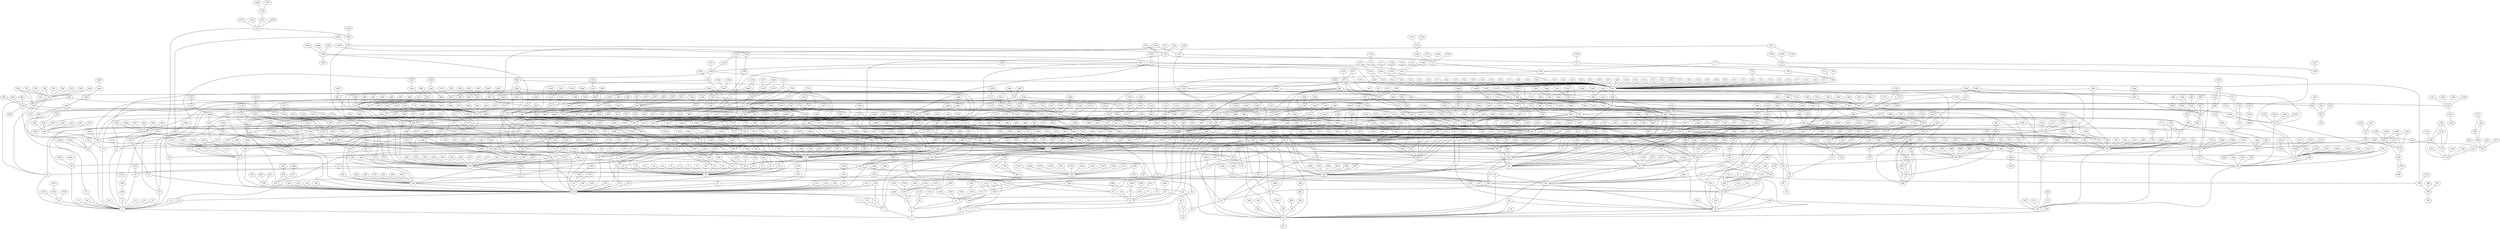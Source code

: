 /* Created by igraph 0.7.1 */
graph {
  0 [
    com=0
  ];
  1 [
    com=1
  ];
  2 [
    com=2
  ];
  3 [
    com=0
  ];
  4 [
    com=3
  ];
  5 [
    com=4
  ];
  6 [
    com=1
  ];
  7 [
    com=1
  ];
  8 [
    com=1
  ];
  9 [
    com=1
  ];
  10 [
    com=1
  ];
  11 [
    com=2
  ];
  12 [
    com=5
  ];
  13 [
    com=6
  ];
  14 [
    com=2
  ];
  15 [
    com=7
  ];
  16 [
    com=2
  ];
  17 [
    com=2
  ];
  18 [
    com=2
  ];
  19 [
    com=8
  ];
  20 [
    com=2
  ];
  21 [
    com=2
  ];
  22 [
    com=2
  ];
  23 [
    com=1
  ];
  24 [
    com=9
  ];
  25 [
    com=2
  ];
  26 [
    com=6
  ];
  27 [
    com=2
  ];
  28 [
    com=10
  ];
  29 [
    com=2
  ];
  30 [
    com=0
  ];
  31 [
    com=3
  ];
  32 [
    com=3
  ];
  33 [
    com=3
  ];
  34 [
    com=3
  ];
  35 [
    com=4
  ];
  36 [
    com=3
  ];
  37 [
    com=3
  ];
  38 [
    com=3
  ];
  39 [
    com=3
  ];
  40 [
    com=3
  ];
  41 [
    com=11
  ];
  42 [
    com=3
  ];
  43 [
    com=12
  ];
  44 [
    com=12
  ];
  45 [
    com=12
  ];
  46 [
    com=13
  ];
  47 [
    com=12
  ];
  48 [
    com=12
  ];
  49 [
    com=5
  ];
  50 [
    com=5
  ];
  51 [
    com=5
  ];
  52 [
    com=14
  ];
  53 [
    com=2
  ];
  54 [
    com=5
  ];
  55 [
    com=7
  ];
  56 [
    com=5
  ];
  57 [
    com=5
  ];
  58 [
    com=15
  ];
  59 [
    com=5
  ];
  60 [
    com=5
  ];
  61 [
    com=5
  ];
  62 [
    com=5
  ];
  63 [
    com=16
  ];
  64 [
    com=5
  ];
  65 [
    com=5
  ];
  66 [
    com=5
  ];
  67 [
    com=5
  ];
  68 [
    com=5
  ];
  69 [
    com=5
  ];
  70 [
    com=5
  ];
  71 [
    com=5
  ];
  72 [
    com=5
  ];
  73 [
    com=5
  ];
  74 [
    com=5
  ];
  75 [
    com=5
  ];
  76 [
    com=17
  ];
  77 [
    com=5
  ];
  78 [
    com=5
  ];
  79 [
    com=18
  ];
  80 [
    com=5
  ];
  81 [
    com=19
  ];
  82 [
    com=19
  ];
  83 [
    com=19
  ];
  84 [
    com=19
  ];
  85 [
    com=19
  ];
  86 [
    com=19
  ];
  87 [
    com=19
  ];
  88 [
    com=19
  ];
  89 [
    com=19
  ];
  90 [
    com=19
  ];
  91 [
    com=19
  ];
  92 [
    com=19
  ];
  93 [
    com=19
  ];
  94 [
    com=19
  ];
  95 [
    com=19
  ];
  96 [
    com=11
  ];
  97 [
    com=19
  ];
  98 [
    com=11
  ];
  99 [
    com=19
  ];
  100 [
    com=19
  ];
  101 [
    com=20
  ];
  102 [
    com=20
  ];
  103 [
    com=20
  ];
  104 [
    com=20
  ];
  105 [
    com=21
  ];
  106 [
    com=20
  ];
  107 [
    com=20
  ];
  108 [
    com=13
  ];
  109 [
    com=13
  ];
  110 [
    com=1
  ];
  111 [
    com=13
  ];
  112 [
    com=13
  ];
  113 [
    com=13
  ];
  114 [
    com=22
  ];
  115 [
    com=10
  ];
  116 [
    com=15
  ];
  117 [
    com=21
  ];
  118 [
    com=20
  ];
  119 [
    com=17
  ];
  120 [
    com=10
  ];
  121 [
    com=1
  ];
  122 [
    com=8
  ];
  123 [
    com=1
  ];
  124 [
    com=14
  ];
  125 [
    com=14
  ];
  126 [
    com=1
  ];
  127 [
    com=1
  ];
  128 [
    com=1
  ];
  129 [
    com=10
  ];
  130 [
    com=1
  ];
  131 [
    com=7
  ];
  132 [
    com=1
  ];
  133 [
    com=8
  ];
  134 [
    com=1
  ];
  135 [
    com=13
  ];
  136 [
    com=1
  ];
  137 [
    com=1
  ];
  138 [
    com=14
  ];
  139 [
    com=1
  ];
  140 [
    com=1
  ];
  141 [
    com=1
  ];
  142 [
    com=15
  ];
  143 [
    com=1
  ];
  144 [
    com=1
  ];
  145 [
    com=1
  ];
  146 [
    com=22
  ];
  147 [
    com=1
  ];
  148 [
    com=1
  ];
  149 [
    com=1
  ];
  150 [
    com=15
  ];
  151 [
    com=10
  ];
  152 [
    com=10
  ];
  153 [
    com=10
  ];
  154 [
    com=10
  ];
  155 [
    com=10
  ];
  156 [
    com=10
  ];
  157 [
    com=23
  ];
  158 [
    com=10
  ];
  159 [
    com=10
  ];
  160 [
    com=10
  ];
  161 [
    com=10
  ];
  162 [
    com=10
  ];
  163 [
    com=10
  ];
  164 [
    com=24
  ];
  165 [
    com=24
  ];
  166 [
    com=24
  ];
  167 [
    com=24
  ];
  168 [
    com=9
  ];
  169 [
    com=4
  ];
  170 [
    com=24
  ];
  171 [
    com=24
  ];
  172 [
    com=24
  ];
  173 [
    com=24
  ];
  174 [
    com=4
  ];
  175 [
    com=24
  ];
  176 [
    com=24
  ];
  177 [
    com=24
  ];
  178 [
    com=20
  ];
  179 [
    com=24
  ];
  180 [
    com=21
  ];
  181 [
    com=24
  ];
  182 [
    com=24
  ];
  183 [
    com=24
  ];
  184 [
    com=24
  ];
  185 [
    com=24
  ];
  186 [
    com=24
  ];
  187 [
    com=24
  ];
  188 [
    com=24
  ];
  189 [
    com=25
  ];
  190 [
    com=26
  ];
  191 [
    com=24
  ];
  192 [
    com=24
  ];
  193 [
    com=24
  ];
  194 [
    com=24
  ];
  195 [
    com=24
  ];
  196 [
    com=24
  ];
  197 [
    com=24
  ];
  198 [
    com=24
  ];
  199 [
    com=9
  ];
  200 [
    com=9
  ];
  201 [
    com=9
  ];
  202 [
    com=9
  ];
  203 [
    com=4
  ];
  204 [
    com=6
  ];
  205 [
    com=24
  ];
  206 [
    com=4
  ];
  207 [
    com=4
  ];
  208 [
    com=11
  ];
  209 [
    com=4
  ];
  210 [
    com=19
  ];
  211 [
    com=4
  ];
  212 [
    com=4
  ];
  213 [
    com=4
  ];
  214 [
    com=17
  ];
  215 [
    com=4
  ];
  216 [
    com=11
  ];
  217 [
    com=19
  ];
  218 [
    com=19
  ];
  219 [
    com=27
  ];
  220 [
    com=19
  ];
  221 [
    com=4
  ];
  222 [
    com=4
  ];
  223 [
    com=4
  ];
  224 [
    com=11
  ];
  225 [
    com=11
  ];
  226 [
    com=11
  ];
  227 [
    com=11
  ];
  228 [
    com=4
  ];
  229 [
    com=4
  ];
  230 [
    com=19
  ];
  231 [
    com=17
  ];
  232 [
    com=15
  ];
  233 [
    com=14
  ];
  234 [
    com=28
  ];
  235 [
    com=15
  ];
  236 [
    com=15
  ];
  237 [
    com=4
  ];
  238 [
    com=14
  ];
  239 [
    com=28
  ];
  240 [
    com=5
  ];
  241 [
    com=14
  ];
  242 [
    com=5
  ];
  243 [
    com=29
  ];
  244 [
    com=30
  ];
  245 [
    com=14
  ];
  246 [
    com=14
  ];
  247 [
    com=14
  ];
  248 [
    com=8
  ];
  249 [
    com=13
  ];
  250 [
    com=19
  ];
  251 [
    com=14
  ];
  252 [
    com=14
  ];
  253 [
    com=14
  ];
  254 [
    com=14
  ];
  255 [
    com=14
  ];
  256 [
    com=14
  ];
  257 [
    com=14
  ];
  258 [
    com=19
  ];
  259 [
    com=15
  ];
  260 [
    com=15
  ];
  261 [
    com=15
  ];
  262 [
    com=15
  ];
  263 [
    com=15
  ];
  264 [
    com=15
  ];
  265 [
    com=15
  ];
  266 [
    com=15
  ];
  267 [
    com=15
  ];
  268 [
    com=15
  ];
  269 [
    com=15
  ];
  270 [
    com=15
  ];
  271 [
    com=15
  ];
  272 [
    com=28
  ];
  273 [
    com=28
  ];
  274 [
    com=28
  ];
  275 [
    com=28
  ];
  276 [
    com=28
  ];
  277 [
    com=28
  ];
  278 [
    com=7
  ];
  279 [
    com=2
  ];
  280 [
    com=15
  ];
  281 [
    com=28
  ];
  282 [
    com=9
  ];
  283 [
    com=28
  ];
  284 [
    com=2
  ];
  285 [
    com=28
  ];
  286 [
    com=28
  ];
  287 [
    com=28
  ];
  288 [
    com=28
  ];
  289 [
    com=28
  ];
  290 [
    com=28
  ];
  291 [
    com=28
  ];
  292 [
    com=28
  ];
  293 [
    com=28
  ];
  294 [
    com=28
  ];
  295 [
    com=28
  ];
  296 [
    com=28
  ];
  297 [
    com=31
  ];
  298 [
    com=6
  ];
  299 [
    com=15
  ];
  300 [
    com=15
  ];
  301 [
    com=19
  ];
  302 [
    com=19
  ];
  303 [
    com=15
  ];
  304 [
    com=19
  ];
  305 [
    com=21
  ];
  306 [
    com=24
  ];
  307 [
    com=19
  ];
  308 [
    com=19
  ];
  309 [
    com=19
  ];
  310 [
    com=19
  ];
  311 [
    com=19
  ];
  312 [
    com=29
  ];
  313 [
    com=29
  ];
  314 [
    com=29
  ];
  315 [
    com=29
  ];
  316 [
    com=29
  ];
  317 [
    com=29
  ];
  318 [
    com=29
  ];
  319 [
    com=29
  ];
  320 [
    com=29
  ];
  321 [
    com=29
  ];
  322 [
    com=29
  ];
  323 [
    com=29
  ];
  324 [
    com=29
  ];
  325 [
    com=29
  ];
  326 [
    com=29
  ];
  327 [
    com=19
  ];
  328 [
    com=4
  ];
  329 [
    com=2
  ];
  330 [
    com=21
  ];
  331 [
    com=21
  ];
  332 [
    com=13
  ];
  333 [
    com=21
  ];
  334 [
    com=21
  ];
  335 [
    com=21
  ];
  336 [
    com=21
  ];
  337 [
    com=18
  ];
  338 [
    com=32
  ];
  339 [
    com=21
  ];
  340 [
    com=21
  ];
  341 [
    com=21
  ];
  342 [
    com=21
  ];
  343 [
    com=21
  ];
  344 [
    com=21
  ];
  345 [
    com=21
  ];
  346 [
    com=20
  ];
  347 [
    com=21
  ];
  348 [
    com=21
  ];
  349 [
    com=21
  ];
  350 [
    com=19
  ];
  351 [
    com=19
  ];
  352 [
    com=19
  ];
  353 [
    com=19
  ];
  354 [
    com=19
  ];
  355 [
    com=0
  ];
  356 [
    com=16
  ];
  357 [
    com=19
  ];
  358 [
    com=4
  ];
  359 [
    com=11
  ];
  360 [
    com=30
  ];
  361 [
    com=19
  ];
  362 [
    com=19
  ];
  363 [
    com=19
  ];
  364 [
    com=19
  ];
  365 [
    com=15
  ];
  366 [
    com=30
  ];
  367 [
    com=15
  ];
  368 [
    com=15
  ];
  369 [
    com=15
  ];
  370 [
    com=15
  ];
  371 [
    com=20
  ];
  372 [
    com=20
  ];
  373 [
    com=20
  ];
  374 [
    com=20
  ];
  375 [
    com=20
  ];
  376 [
    com=20
  ];
  377 [
    com=20
  ];
  378 [
    com=20
  ];
  379 [
    com=33
  ];
  380 [
    com=33
  ];
  381 [
    com=33
  ];
  382 [
    com=33
  ];
  383 [
    com=33
  ];
  384 [
    com=33
  ];
  385 [
    com=19
  ];
  386 [
    com=19
  ];
  387 [
    com=19
  ];
  388 [
    com=19
  ];
  389 [
    com=19
  ];
  390 [
    com=19
  ];
  391 [
    com=20
  ];
  392 [
    com=20
  ];
  393 [
    com=4
  ];
  394 [
    com=4
  ];
  395 [
    com=4
  ];
  396 [
    com=4
  ];
  397 [
    com=4
  ];
  398 [
    com=4
  ];
  399 [
    com=4
  ];
  400 [
    com=4
  ];
  401 [
    com=17
  ];
  402 [
    com=17
  ];
  403 [
    com=20
  ];
  404 [
    com=21
  ];
  405 [
    com=1
  ];
  406 [
    com=1
  ];
  407 [
    com=1
  ];
  408 [
    com=13
  ];
  409 [
    com=13
  ];
  410 [
    com=13
  ];
  411 [
    com=13
  ];
  412 [
    com=13
  ];
  413 [
    com=13
  ];
  414 [
    com=13
  ];
  415 [
    com=13
  ];
  416 [
    com=13
  ];
  417 [
    com=13
  ];
  418 [
    com=13
  ];
  419 [
    com=13
  ];
  420 [
    com=13
  ];
  421 [
    com=13
  ];
  422 [
    com=13
  ];
  423 [
    com=13
  ];
  424 [
    com=34
  ];
  425 [
    com=2
  ];
  426 [
    com=13
  ];
  427 [
    com=13
  ];
  428 [
    com=13
  ];
  429 [
    com=13
  ];
  430 [
    com=13
  ];
  431 [
    com=13
  ];
  432 [
    com=29
  ];
  433 [
    com=13
  ];
  434 [
    com=13
  ];
  435 [
    com=13
  ];
  436 [
    com=13
  ];
  437 [
    com=13
  ];
  438 [
    com=13
  ];
  439 [
    com=13
  ];
  440 [
    com=9
  ];
  441 [
    com=5
  ];
  442 [
    com=5
  ];
  443 [
    com=5
  ];
  444 [
    com=5
  ];
  445 [
    com=5
  ];
  446 [
    com=5
  ];
  447 [
    com=5
  ];
  448 [
    com=14
  ];
  449 [
    com=5
  ];
  450 [
    com=7
  ];
  451 [
    com=7
  ];
  452 [
    com=5
  ];
  453 [
    com=5
  ];
  454 [
    com=5
  ];
  455 [
    com=15
  ];
  456 [
    com=15
  ];
  457 [
    com=15
  ];
  458 [
    com=5
  ];
  459 [
    com=5
  ];
  460 [
    com=15
  ];
  461 [
    com=5
  ];
  462 [
    com=15
  ];
  463 [
    com=16
  ];
  464 [
    com=5
  ];
  465 [
    com=29
  ];
  466 [
    com=29
  ];
  467 [
    com=29
  ];
  468 [
    com=2
  ];
  469 [
    com=2
  ];
  470 [
    com=2
  ];
  471 [
    com=2
  ];
  472 [
    com=2
  ];
  473 [
    com=2
  ];
  474 [
    com=14
  ];
  475 [
    com=2
  ];
  476 [
    com=2
  ];
  477 [
    com=2
  ];
  478 [
    com=2
  ];
  479 [
    com=20
  ];
  480 [
    com=20
  ];
  481 [
    com=20
  ];
  482 [
    com=30
  ];
  483 [
    com=30
  ];
  484 [
    com=30
  ];
  485 [
    com=30
  ];
  486 [
    com=30
  ];
  487 [
    com=30
  ];
  488 [
    com=30
  ];
  489 [
    com=30
  ];
  490 [
    com=30
  ];
  491 [
    com=30
  ];
  492 [
    com=11
  ];
  493 [
    com=11
  ];
  494 [
    com=11
  ];
  495 [
    com=26
  ];
  496 [
    com=11
  ];
  497 [
    com=11
  ];
  498 [
    com=11
  ];
  499 [
    com=35
  ];
  500 [
    com=11
  ];
  501 [
    com=33
  ];
  502 [
    com=33
  ];
  503 [
    com=33
  ];
  504 [
    com=33
  ];
  505 [
    com=3
  ];
  506 [
    com=33
  ];
  507 [
    com=33
  ];
  508 [
    com=33
  ];
  509 [
    com=33
  ];
  510 [
    com=33
  ];
  511 [
    com=33
  ];
  512 [
    com=33
  ];
  513 [
    com=33
  ];
  514 [
    com=33
  ];
  515 [
    com=33
  ];
  516 [
    com=33
  ];
  517 [
    com=33
  ];
  518 [
    com=33
  ];
  519 [
    com=33
  ];
  520 [
    com=33
  ];
  521 [
    com=33
  ];
  522 [
    com=33
  ];
  523 [
    com=22
  ];
  524 [
    com=33
  ];
  525 [
    com=33
  ];
  526 [
    com=33
  ];
  527 [
    com=33
  ];
  528 [
    com=22
  ];
  529 [
    com=33
  ];
  530 [
    com=33
  ];
  531 [
    com=33
  ];
  532 [
    com=33
  ];
  533 [
    com=33
  ];
  534 [
    com=33
  ];
  535 [
    com=33
  ];
  536 [
    com=33
  ];
  537 [
    com=33
  ];
  538 [
    com=33
  ];
  539 [
    com=33
  ];
  540 [
    com=33
  ];
  541 [
    com=33
  ];
  542 [
    com=33
  ];
  543 [
    com=33
  ];
  544 [
    com=33
  ];
  545 [
    com=33
  ];
  546 [
    com=33
  ];
  547 [
    com=33
  ];
  548 [
    com=33
  ];
  549 [
    com=33
  ];
  550 [
    com=33
  ];
  551 [
    com=33
  ];
  552 [
    com=33
  ];
  553 [
    com=33
  ];
  554 [
    com=33
  ];
  555 [
    com=5
  ];
  556 [
    com=5
  ];
  557 [
    com=15
  ];
  558 [
    com=15
  ];
  559 [
    com=15
  ];
  560 [
    com=11
  ];
  561 [
    com=19
  ];
  562 [
    com=19
  ];
  563 [
    com=19
  ];
  564 [
    com=19
  ];
  565 [
    com=10
  ];
  566 [
    com=16
  ];
  567 [
    com=8
  ];
  568 [
    com=10
  ];
  569 [
    com=10
  ];
  570 [
    com=14
  ];
  571 [
    com=10
  ];
  572 [
    com=16
  ];
  573 [
    com=8
  ];
  574 [
    com=8
  ];
  575 [
    com=8
  ];
  576 [
    com=10
  ];
  577 [
    com=14
  ];
  578 [
    com=24
  ];
  579 [
    com=24
  ];
  580 [
    com=24
  ];
  581 [
    com=19
  ];
  582 [
    com=19
  ];
  583 [
    com=34
  ];
  584 [
    com=34
  ];
  585 [
    com=34
  ];
  586 [
    com=34
  ];
  587 [
    com=34
  ];
  588 [
    com=34
  ];
  589 [
    com=34
  ];
  590 [
    com=34
  ];
  591 [
    com=34
  ];
  592 [
    com=34
  ];
  593 [
    com=29
  ];
  594 [
    com=29
  ];
  595 [
    com=12
  ];
  596 [
    com=14
  ];
  597 [
    com=14
  ];
  598 [
    com=30
  ];
  599 [
    com=30
  ];
  600 [
    com=30
  ];
  601 [
    com=7
  ];
  602 [
    com=30
  ];
  603 [
    com=10
  ];
  604 [
    com=9
  ];
  605 [
    com=9
  ];
  606 [
    com=9
  ];
  607 [
    com=35
  ];
  608 [
    com=9
  ];
  609 [
    com=10
  ];
  610 [
    com=2
  ];
  611 [
    com=2
  ];
  612 [
    com=21
  ];
  613 [
    com=2
  ];
  614 [
    com=2
  ];
  615 [
    com=2
  ];
  616 [
    com=2
  ];
  617 [
    com=2
  ];
  618 [
    com=2
  ];
  619 [
    com=1
  ];
  620 [
    com=1
  ];
  621 [
    com=1
  ];
  622 [
    com=1
  ];
  623 [
    com=13
  ];
  624 [
    com=13
  ];
  625 [
    com=28
  ];
  626 [
    com=13
  ];
  627 [
    com=13
  ];
  628 [
    com=19
  ];
  629 [
    com=19
  ];
  630 [
    com=35
  ];
  631 [
    com=19
  ];
  632 [
    com=19
  ];
  633 [
    com=18
  ];
  634 [
    com=18
  ];
  635 [
    com=18
  ];
  636 [
    com=18
  ];
  637 [
    com=18
  ];
  638 [
    com=18
  ];
  639 [
    com=18
  ];
  640 [
    com=18
  ];
  641 [
    com=18
  ];
  642 [
    com=9
  ];
  643 [
    com=28
  ];
  644 [
    com=2
  ];
  645 [
    com=2
  ];
  646 [
    com=2
  ];
  647 [
    com=2
  ];
  648 [
    com=2
  ];
  649 [
    com=2
  ];
  650 [
    com=2
  ];
  651 [
    com=2
  ];
  652 [
    com=2
  ];
  653 [
    com=2
  ];
  654 [
    com=2
  ];
  655 [
    com=2
  ];
  656 [
    com=2
  ];
  657 [
    com=2
  ];
  658 [
    com=17
  ];
  659 [
    com=17
  ];
  660 [
    com=11
  ];
  661 [
    com=6
  ];
  662 [
    com=6
  ];
  663 [
    com=6
  ];
  664 [
    com=6
  ];
  665 [
    com=6
  ];
  666 [
    com=6
  ];
  667 [
    com=6
  ];
  668 [
    com=28
  ];
  669 [
    com=28
  ];
  670 [
    com=28
  ];
  671 [
    com=28
  ];
  672 [
    com=28
  ];
  673 [
    com=10
  ];
  674 [
    com=18
  ];
  675 [
    com=18
  ];
  676 [
    com=27
  ];
  677 [
    com=18
  ];
  678 [
    com=18
  ];
  679 [
    com=18
  ];
  680 [
    com=18
  ];
  681 [
    com=18
  ];
  682 [
    com=18
  ];
  683 [
    com=18
  ];
  684 [
    com=18
  ];
  685 [
    com=18
  ];
  686 [
    com=18
  ];
  687 [
    com=18
  ];
  688 [
    com=2
  ];
  689 [
    com=19
  ];
  690 [
    com=14
  ];
  691 [
    com=2
  ];
  692 [
    com=2
  ];
  693 [
    com=36
  ];
  694 [
    com=29
  ];
  695 [
    com=24
  ];
  696 [
    com=36
  ];
  697 [
    com=29
  ];
  698 [
    com=29
  ];
  699 [
    com=29
  ];
  700 [
    com=24
  ];
  701 [
    com=28
  ];
  702 [
    com=28
  ];
  703 [
    com=28
  ];
  704 [
    com=28
  ];
  705 [
    com=28
  ];
  706 [
    com=28
  ];
  707 [
    com=28
  ];
  708 [
    com=3
  ];
  709 [
    com=3
  ];
  710 [
    com=3
  ];
  711 [
    com=3
  ];
  712 [
    com=3
  ];
  713 [
    com=3
  ];
  714 [
    com=3
  ];
  715 [
    com=33
  ];
  716 [
    com=21
  ];
  717 [
    com=20
  ];
  718 [
    com=20
  ];
  719 [
    com=24
  ];
  720 [
    com=25
  ];
  721 [
    com=24
  ];
  722 [
    com=24
  ];
  723 [
    com=25
  ];
  724 [
    com=2
  ];
  725 [
    com=2
  ];
  726 [
    com=2
  ];
  727 [
    com=2
  ];
  728 [
    com=2
  ];
  729 [
    com=21
  ];
  730 [
    com=8
  ];
  731 [
    com=21
  ];
  732 [
    com=21
  ];
  733 [
    com=9
  ];
  734 [
    com=9
  ];
  735 [
    com=9
  ];
  736 [
    com=9
  ];
  737 [
    com=9
  ];
  738 [
    com=9
  ];
  739 [
    com=9
  ];
  740 [
    com=9
  ];
  741 [
    com=9
  ];
  742 [
    com=9
  ];
  743 [
    com=9
  ];
  744 [
    com=9
  ];
  745 [
    com=9
  ];
  746 [
    com=9
  ];
  747 [
    com=7
  ];
  748 [
    com=10
  ];
  749 [
    com=7
  ];
  750 [
    com=5
  ];
  751 [
    com=5
  ];
  752 [
    com=9
  ];
  753 [
    com=9
  ];
  754 [
    com=9
  ];
  755 [
    com=9
  ];
  756 [
    com=9
  ];
  757 [
    com=9
  ];
  758 [
    com=8
  ];
  759 [
    com=8
  ];
  760 [
    com=8
  ];
  761 [
    com=8
  ];
  762 [
    com=8
  ];
  763 [
    com=8
  ];
  764 [
    com=21
  ];
  765 [
    com=8
  ];
  766 [
    com=8
  ];
  767 [
    com=8
  ];
  768 [
    com=8
  ];
  769 [
    com=8
  ];
  770 [
    com=8
  ];
  771 [
    com=8
  ];
  772 [
    com=8
  ];
  773 [
    com=8
  ];
  774 [
    com=8
  ];
  775 [
    com=9
  ];
  776 [
    com=8
  ];
  777 [
    com=8
  ];
  778 [
    com=8
  ];
  779 [
    com=8
  ];
  780 [
    com=8
  ];
  781 [
    com=8
  ];
  782 [
    com=27
  ];
  783 [
    com=17
  ];
  784 [
    com=17
  ];
  785 [
    com=17
  ];
  786 [
    com=25
  ];
  787 [
    com=15
  ];
  788 [
    com=15
  ];
  789 [
    com=14
  ];
  790 [
    com=25
  ];
  791 [
    com=25
  ];
  792 [
    com=25
  ];
  793 [
    com=15
  ];
  794 [
    com=15
  ];
  795 [
    com=17
  ];
  796 [
    com=17
  ];
  797 [
    com=17
  ];
  798 [
    com=17
  ];
  799 [
    com=17
  ];
  800 [
    com=32
  ];
  801 [
    com=32
  ];
  802 [
    com=32
  ];
  803 [
    com=32
  ];
  804 [
    com=10
  ];
  805 [
    com=32
  ];
  806 [
    com=32
  ];
  807 [
    com=2
  ];
  808 [
    com=32
  ];
  809 [
    com=32
  ];
  810 [
    com=32
  ];
  811 [
    com=32
  ];
  812 [
    com=32
  ];
  813 [
    com=32
  ];
  814 [
    com=32
  ];
  815 [
    com=32
  ];
  816 [
    com=32
  ];
  817 [
    com=32
  ];
  818 [
    com=32
  ];
  819 [
    com=21
  ];
  820 [
    com=21
  ];
  821 [
    com=16
  ];
  822 [
    com=16
  ];
  823 [
    com=12
  ];
  824 [
    com=16
  ];
  825 [
    com=2
  ];
  826 [
    com=6
  ];
  827 [
    com=2
  ];
  828 [
    com=6
  ];
  829 [
    com=8
  ];
  830 [
    com=25
  ];
  831 [
    com=8
  ];
  832 [
    com=8
  ];
  833 [
    com=8
  ];
  834 [
    com=37
  ];
  835 [
    com=37
  ];
  836 [
    com=37
  ];
  837 [
    com=37
  ];
  838 [
    com=37
  ];
  839 [
    com=37
  ];
  840 [
    com=37
  ];
  841 [
    com=37
  ];
  842 [
    com=37
  ];
  843 [
    com=37
  ];
  844 [
    com=37
  ];
  845 [
    com=19
  ];
  846 [
    com=19
  ];
  847 [
    com=10
  ];
  848 [
    com=10
  ];
  849 [
    com=10
  ];
  850 [
    com=12
  ];
  851 [
    com=12
  ];
  852 [
    com=12
  ];
  853 [
    com=12
  ];
  854 [
    com=12
  ];
  855 [
    com=14
  ];
  856 [
    com=14
  ];
  857 [
    com=14
  ];
  858 [
    com=11
  ];
  859 [
    com=11
  ];
  860 [
    com=11
  ];
  861 [
    com=2
  ];
  862 [
    com=14
  ];
  863 [
    com=14
  ];
  864 [
    com=8
  ];
  865 [
    com=8
  ];
  866 [
    com=13
  ];
  867 [
    com=13
  ];
  868 [
    com=14
  ];
  869 [
    com=35
  ];
  870 [
    com=35
  ];
  871 [
    com=35
  ];
  872 [
    com=35
  ];
  873 [
    com=35
  ];
  874 [
    com=35
  ];
  875 [
    com=35
  ];
  876 [
    com=35
  ];
  877 [
    com=35
  ];
  878 [
    com=25
  ];
  879 [
    com=25
  ];
  880 [
    com=25
  ];
  881 [
    com=25
  ];
  882 [
    com=25
  ];
  883 [
    com=25
  ];
  884 [
    com=17
  ];
  885 [
    com=2
  ];
  886 [
    com=2
  ];
  887 [
    com=2
  ];
  888 [
    com=2
  ];
  889 [
    com=2
  ];
  890 [
    com=2
  ];
  891 [
    com=2
  ];
  892 [
    com=1
  ];
  893 [
    com=1
  ];
  894 [
    com=1
  ];
  895 [
    com=29
  ];
  896 [
    com=14
  ];
  897 [
    com=26
  ];
  898 [
    com=26
  ];
  899 [
    com=26
  ];
  900 [
    com=26
  ];
  901 [
    com=26
  ];
  902 [
    com=26
  ];
  903 [
    com=26
  ];
  904 [
    com=26
  ];
  905 [
    com=20
  ];
  906 [
    com=20
  ];
  907 [
    com=20
  ];
  908 [
    com=20
  ];
  909 [
    com=5
  ];
  910 [
    com=5
  ];
  911 [
    com=5
  ];
  912 [
    com=31
  ];
  913 [
    com=31
  ];
  914 [
    com=31
  ];
  915 [
    com=31
  ];
  916 [
    com=31
  ];
  917 [
    com=31
  ];
  918 [
    com=31
  ];
  919 [
    com=30
  ];
  920 [
    com=31
  ];
  921 [
    com=31
  ];
  922 [
    com=31
  ];
  923 [
    com=31
  ];
  924 [
    com=31
  ];
  925 [
    com=31
  ];
  926 [
    com=30
  ];
  927 [
    com=21
  ];
  928 [
    com=21
  ];
  929 [
    com=19
  ];
  930 [
    com=11
  ];
  931 [
    com=16
  ];
  932 [
    com=2
  ];
  933 [
    com=1
  ];
  934 [
    com=1
  ];
  935 [
    com=26
  ];
  936 [
    com=38
  ];
  937 [
    com=38
  ];
  938 [
    com=38
  ];
  939 [
    com=38
  ];
  940 [
    com=38
  ];
  941 [
    com=38
  ];
  942 [
    com=38
  ];
  943 [
    com=38
  ];
  944 [
    com=38
  ];
  945 [
    com=28
  ];
  946 [
    com=10
  ];
  947 [
    com=10
  ];
  948 [
    com=10
  ];
  949 [
    com=10
  ];
  950 [
    com=7
  ];
  951 [
    com=7
  ];
  952 [
    com=29
  ];
  953 [
    com=29
  ];
  954 [
    com=29
  ];
  955 [
    com=29
  ];
  956 [
    com=29
  ];
  957 [
    com=32
  ];
  958 [
    com=32
  ];
  959 [
    com=32
  ];
  960 [
    com=32
  ];
  961 [
    com=32
  ];
  962 [
    com=2
  ];
  963 [
    com=2
  ];
  964 [
    com=2
  ];
  965 [
    com=2
  ];
  966 [
    com=2
  ];
  967 [
    com=18
  ];
  968 [
    com=18
  ];
  969 [
    com=18
  ];
  970 [
    com=18
  ];
  971 [
    com=18
  ];
  972 [
    com=18
  ];
  973 [
    com=18
  ];
  974 [
    com=18
  ];
  975 [
    com=30
  ];
  976 [
    com=30
  ];
  977 [
    com=30
  ];
  978 [
    com=30
  ];
  979 [
    com=30
  ];
  980 [
    com=30
  ];
  981 [
    com=11
  ];
  982 [
    com=11
  ];
  983 [
    com=11
  ];
  984 [
    com=11
  ];
  985 [
    com=11
  ];
  986 [
    com=11
  ];
  987 [
    com=11
  ];
  988 [
    com=11
  ];
  989 [
    com=21
  ];
  990 [
    com=21
  ];
  991 [
    com=21
  ];
  992 [
    com=36
  ];
  993 [
    com=36
  ];
  994 [
    com=36
  ];
  995 [
    com=36
  ];
  996 [
    com=36
  ];
  997 [
    com=36
  ];
  998 [
    com=36
  ];
  999 [
    com=36
  ];
  1000 [
    com=36
  ];
  1001 [
    com=36
  ];
  1002 [
    com=14
  ];
  1003 [
    com=24
  ];
  1004 [
    com=24
  ];
  1005 [
    com=24
  ];
  1006 [
    com=9
  ];
  1007 [
    com=9
  ];
  1008 [
    com=9
  ];
  1009 [
    com=8
  ];
  1010 [
    com=33
  ];
  1011 [
    com=10
  ];
  1012 [
    com=33
  ];
  1013 [
    com=22
  ];
  1014 [
    com=33
  ];
  1015 [
    com=25
  ];
  1016 [
    com=2
  ];
  1017 [
    com=2
  ];
  1018 [
    com=2
  ];
  1019 [
    com=2
  ];
  1020 [
    com=13
  ];
  1021 [
    com=13
  ];
  1022 [
    com=13
  ];
  1023 [
    com=13
  ];
  1024 [
    com=21
  ];
  1025 [
    com=21
  ];
  1026 [
    com=21
  ];
  1027 [
    com=21
  ];
  1028 [
    com=21
  ];
  1029 [
    com=24
  ];
  1030 [
    com=24
  ];
  1031 [
    com=24
  ];
  1032 [
    com=24
  ];
  1033 [
    com=24
  ];
  1034 [
    com=16
  ];
  1035 [
    com=24
  ];
  1036 [
    com=24
  ];
  1037 [
    com=24
  ];
  1038 [
    com=24
  ];
  1039 [
    com=24
  ];
  1040 [
    com=27
  ];
  1041 [
    com=2
  ];
  1042 [
    com=24
  ];
  1043 [
    com=24
  ];
  1044 [
    com=3
  ];
  1045 [
    com=11
  ];
  1046 [
    com=11
  ];
  1047 [
    com=3
  ];
  1048 [
    com=3
  ];
  1049 [
    com=3
  ];
  1050 [
    com=3
  ];
  1051 [
    com=3
  ];
  1052 [
    com=3
  ];
  1053 [
    com=34
  ];
  1054 [
    com=34
  ];
  1055 [
    com=34
  ];
  1056 [
    com=12
  ];
  1057 [
    com=12
  ];
  1058 [
    com=12
  ];
  1059 [
    com=12
  ];
  1060 [
    com=12
  ];
  1061 [
    com=12
  ];
  1062 [
    com=12
  ];
  1063 [
    com=15
  ];
  1064 [
    com=15
  ];
  1065 [
    com=15
  ];
  1066 [
    com=8
  ];
  1067 [
    com=15
  ];
  1068 [
    com=2
  ];
  1069 [
    com=17
  ];
  1070 [
    com=4
  ];
  1071 [
    com=27
  ];
  1072 [
    com=4
  ];
  1073 [
    com=9
  ];
  1074 [
    com=9
  ];
  1075 [
    com=30
  ];
  1076 [
    com=30
  ];
  1077 [
    com=30
  ];
  1078 [
    com=30
  ];
  1079 [
    com=32
  ];
  1080 [
    com=32
  ];
  1081 [
    com=32
  ];
  1082 [
    com=28
  ];
  1083 [
    com=23
  ];
  1084 [
    com=28
  ];
  1085 [
    com=12
  ];
  1086 [
    com=14
  ];
  1087 [
    com=21
  ];
  1088 [
    com=21
  ];
  1089 [
    com=37
  ];
  1090 [
    com=37
  ];
  1091 [
    com=37
  ];
  1092 [
    com=37
  ];
  1093 [
    com=12
  ];
  1094 [
    com=12
  ];
  1095 [
    com=12
  ];
  1096 [
    com=12
  ];
  1097 [
    com=12
  ];
  1098 [
    com=9
  ];
  1099 [
    com=9
  ];
  1100 [
    com=9
  ];
  1101 [
    com=9
  ];
  1102 [
    com=32
  ];
  1103 [
    com=32
  ];
  1104 [
    com=7
  ];
  1105 [
    com=7
  ];
  1106 [
    com=7
  ];
  1107 [
    com=24
  ];
  1108 [
    com=24
  ];
  1109 [
    com=24
  ];
  1110 [
    com=15
  ];
  1111 [
    com=15
  ];
  1112 [
    com=11
  ];
  1113 [
    com=11
  ];
  1114 [
    com=11
  ];
  1115 [
    com=33
  ];
  1116 [
    com=33
  ];
  1117 [
    com=33
  ];
  1118 [
    com=10
  ];
  1119 [
    com=10
  ];
  1120 [
    com=10
  ];
  1121 [
    com=28
  ];
  1122 [
    com=15
  ];
  1123 [
    com=28
  ];
  1124 [
    com=10
  ];
  1125 [
    com=10
  ];
  1126 [
    com=2
  ];
  1127 [
    com=25
  ];
  1128 [
    com=25
  ];
  1129 [
    com=25
  ];
  1130 [
    com=1
  ];
  1131 [
    com=1
  ];
  1132 [
    com=1
  ];
  1133 [
    com=1
  ];
  1134 [
    com=18
  ];
  1135 [
    com=18
  ];
  1136 [
    com=23
  ];
  1137 [
    com=23
  ];
  1138 [
    com=23
  ];
  1139 [
    com=23
  ];
  1140 [
    com=23
  ];
  1141 [
    com=23
  ];
  1142 [
    com=23
  ];
  1143 [
    com=23
  ];
  1144 [
    com=23
  ];
  1145 [
    com=23
  ];
  1146 [
    com=24
  ];
  1147 [
    com=21
  ];
  1148 [
    com=7
  ];
  1149 [
    com=7
  ];
  1150 [
    com=3
  ];
  1151 [
    com=3
  ];
  1152 [
    com=21
  ];
  1153 [
    com=8
  ];
  1154 [
    com=8
  ];
  1155 [
    com=8
  ];
  1156 [
    com=8
  ];
  1157 [
    com=12
  ];
  1158 [
    com=12
  ];
  1159 [
    com=12
  ];
  1160 [
    com=12
  ];
  1161 [
    com=21
  ];
  1162 [
    com=21
  ];
  1163 [
    com=15
  ];
  1164 [
    com=15
  ];
  1165 [
    com=15
  ];
  1166 [
    com=3
  ];
  1167 [
    com=3
  ];
  1168 [
    com=3
  ];
  1169 [
    com=3
  ];
  1170 [
    com=12
  ];
  1171 [
    com=12
  ];
  1172 [
    com=9
  ];
  1173 [
    com=9
  ];
  1174 [
    com=9
  ];
  1175 [
    com=10
  ];
  1176 [
    com=10
  ];
  1177 [
    com=15
  ];
  1178 [
    com=6
  ];
  1179 [
    com=6
  ];
  1180 [
    com=0
  ];
  1181 [
    com=0
  ];
  1182 [
    com=0
  ];
  1183 [
    com=0
  ];
  1184 [
    com=11
  ];
  1185 [
    com=37
  ];
  1186 [
    com=37
  ];
  1187 [
    com=37
  ];
  1188 [
    com=37
  ];
  1189 [
    com=37
  ];
  1190 [
    com=8
  ];
  1191 [
    com=8
  ];
  1192 [
    com=33
  ];
  1193 [
    com=34
  ];
  1194 [
    com=34
  ];
  1195 [
    com=4
  ];
  1196 [
    com=32
  ];
  1197 [
    com=32
  ];
  1198 [
    com=5
  ];
  1199 [
    com=11
  ];
  1200 [
    com=11
  ];
  1201 [
    com=11
  ];
  1202 [
    com=11
  ];
  1203 [
    com=11
  ];
  1204 [
    com=11
  ];
  1205 [
    com=10
  ];
  1206 [
    com=20
  ];
  1207 [
    com=20
  ];
  1208 [
    com=21
  ];
  1209 [
    com=13
  ];
  1210 [
    com=13
  ];
  1211 [
    com=2
  ];
  1212 [
    com=16
  ];
  1213 [
    com=16
  ];
  1214 [
    com=16
  ];
  1215 [
    com=16
  ];
  1216 [
    com=24
  ];
  1217 [
    com=18
  ];
  1218 [
    com=23
  ];
  1219 [
    com=23
  ];
  1220 [
    com=19
  ];
  1221 [
    com=17
  ];
  1222 [
    com=17
  ];
  1223 [
    com=17
  ];
  1224 [
    com=35
  ];
  1225 [
    com=6
  ];
  1226 [
    com=6
  ];
  1227 [
    com=36
  ];
  1228 [
    com=36
  ];
  1229 [
    com=36
  ];
  1230 [
    com=29
  ];
  1231 [
    com=29
  ];
  1232 [
    com=29
  ];
  1233 [
    com=23
  ];
  1234 [
    com=23
  ];
  1235 [
    com=23
  ];
  1236 [
    com=23
  ];
  1237 [
    com=23
  ];
  1238 [
    com=23
  ];
  1239 [
    com=1
  ];
  1240 [
    com=2
  ];
  1241 [
    com=2
  ];
  1242 [
    com=2
  ];
  1243 [
    com=36
  ];
  1244 [
    com=2
  ];
  1245 [
    com=30
  ];
  1246 [
    com=30
  ];
  1247 [
    com=28
  ];
  1248 [
    com=17
  ];
  1249 [
    com=17
  ];
  1250 [
    com=17
  ];
  1251 [
    com=17
  ];
  1252 [
    com=16
  ];
  1253 [
    com=17
  ];
  1254 [
    com=17
  ];
  1255 [
    com=17
  ];
  1256 [
    com=17
  ];
  1257 [
    com=17
  ];
  1258 [
    com=17
  ];
  1259 [
    com=17
  ];
  1260 [
    com=19
  ];
  1261 [
    com=16
  ];
  1262 [
    com=16
  ];
  1263 [
    com=16
  ];
  1264 [
    com=12
  ];
  1265 [
    com=2
  ];
  1266 [
    com=2
  ];
  1267 [
    com=15
  ];
  1268 [
    com=15
  ];
  1269 [
    com=15
  ];
  1270 [
    com=15
  ];
  1271 [
    com=2
  ];
  1272 [
    com=2
  ];
  1273 [
    com=30
  ];
  1274 [
    com=30
  ];
  1275 [
    com=1
  ];
  1276 [
    com=1
  ];
  1277 [
    com=9
  ];
  1278 [
    com=29
  ];
  1279 [
    com=29
  ];
  1280 [
    com=15
  ];
  1281 [
    com=15
  ];
  1282 [
    com=15
  ];
  1283 [
    com=15
  ];
  1284 [
    com=7
  ];
  1285 [
    com=7
  ];
  1286 [
    com=29
  ];
  1287 [
    com=8
  ];
  1288 [
    com=8
  ];
  1289 [
    com=28
  ];
  1290 [
    com=28
  ];
  1291 [
    com=28
  ];
  1292 [
    com=36
  ];
  1293 [
    com=3
  ];
  1294 [
    com=11
  ];
  1295 [
    com=19
  ];
  1296 [
    com=11
  ];
  1297 [
    com=10
  ];
  1298 [
    com=10
  ];
  1299 [
    com=18
  ];
  1300 [
    com=18
  ];
  1301 [
    com=18
  ];
  1302 [
    com=18
  ];
  1303 [
    com=18
  ];
  1304 [
    com=10
  ];
  1305 [
    com=3
  ];
  1306 [
    com=3
  ];
  1307 [
    com=3
  ];
  1308 [
    com=3
  ];
  1309 [
    com=33
  ];
  1310 [
    com=33
  ];
  1311 [
    com=33
  ];
  1312 [
    com=3
  ];
  1313 [
    com=3
  ];
  1314 [
    com=3
  ];
  1315 [
    com=16
  ];
  1316 [
    com=14
  ];
  1317 [
    com=9
  ];
  1318 [
    com=11
  ];
  1319 [
    com=11
  ];
  1320 [
    com=37
  ];
  1321 [
    com=37
  ];
  1322 [
    com=0
  ];
  1323 [
    com=0
  ];
  1324 [
    com=0
  ];
  1325 [
    com=23
  ];
  1326 [
    com=23
  ];
  1327 [
    com=23
  ];
  1328 [
    com=15
  ];
  1329 [
    com=15
  ];
  1330 [
    com=30
  ];
  1331 [
    com=19
  ];
  1332 [
    com=15
  ];
  1333 [
    com=3
  ];
  1334 [
    com=3
  ];
  1335 [
    com=3
  ];
  1336 [
    com=3
  ];
  1337 [
    com=3
  ];
  1338 [
    com=14
  ];
  1339 [
    com=14
  ];
  1340 [
    com=17
  ];
  1341 [
    com=17
  ];
  1342 [
    com=17
  ];
  1343 [
    com=15
  ];
  1344 [
    com=15
  ];
  1345 [
    com=13
  ];
  1346 [
    com=17
  ];
  1347 [
    com=17
  ];
  1348 [
    com=34
  ];
  1349 [
    com=34
  ];
  1350 [
    com=10
  ];
  1351 [
    com=0
  ];
  1352 [
    com=10
  ];
  1353 [
    com=10
  ];
  1354 [
    com=10
  ];
  1355 [
    com=10
  ];
  1356 [
    com=10
  ];
  1357 [
    com=10
  ];
  1358 [
    com=10
  ];
  1359 [
    com=10
  ];
  1360 [
    com=10
  ];
  1361 [
    com=10
  ];
  1362 [
    com=10
  ];
  1363 [
    com=10
  ];
  1364 [
    com=9
  ];
  1365 [
    com=3
  ];
  1366 [
    com=7
  ];
  1367 [
    com=29
  ];
  1368 [
    com=19
  ];
  1369 [
    com=19
  ];
  1370 [
    com=4
  ];
  1371 [
    com=4
  ];
  1372 [
    com=4
  ];
  1373 [
    com=4
  ];
  1374 [
    com=4
  ];
  1375 [
    com=22
  ];
  1376 [
    com=23
  ];
  1377 [
    com=15
  ];
  1378 [
    com=15
  ];
  1379 [
    com=28
  ];
  1380 [
    com=28
  ];
  1381 [
    com=22
  ];
  1382 [
    com=22
  ];
  1383 [
    com=22
  ];
  1384 [
    com=27
  ];
  1385 [
    com=27
  ];
  1386 [
    com=27
  ];
  1387 [
    com=27
  ];
  1388 [
    com=27
  ];
  1389 [
    com=27
  ];
  1390 [
    com=27
  ];
  1391 [
    com=27
  ];
  1392 [
    com=27
  ];
  1393 [
    com=6
  ];
  1394 [
    com=6
  ];
  1395 [
    com=10
  ];
  1396 [
    com=10
  ];
  1397 [
    com=0
  ];
  1398 [
    com=0
  ];
  1399 [
    com=0
  ];
  1400 [
    com=5
  ];
  1401 [
    com=9
  ];
  1402 [
    com=38
  ];
  1403 [
    com=38
  ];
  1404 [
    com=38
  ];
  1405 [
    com=18
  ];
  1406 [
    com=38
  ];
  1407 [
    com=3
  ];
  1408 [
    com=19
  ];
  1409 [
    com=19
  ];
  1410 [
    com=37
  ];
  1411 [
    com=1
  ];
  1412 [
    com=1
  ];
  1413 [
    com=24
  ];
  1414 [
    com=24
  ];
  1415 [
    com=22
  ];
  1416 [
    com=22
  ];
  1417 [
    com=5
  ];
  1418 [
    com=5
  ];
  1419 [
    com=5
  ];
  1420 [
    com=5
  ];
  1421 [
    com=5
  ];
  1422 [
    com=21
  ];
  1423 [
    com=21
  ];
  1424 [
    com=21
  ];
  1425 [
    com=19
  ];
  1426 [
    com=19
  ];
  1427 [
    com=22
  ];
  1428 [
    com=22
  ];
  1429 [
    com=22
  ];
  1430 [
    com=22
  ];
  1431 [
    com=22
  ];
  1432 [
    com=22
  ];
  1433 [
    com=22
  ];
  1434 [
    com=22
  ];
  1435 [
    com=22
  ];
  1436 [
    com=22
  ];
  1437 [
    com=22
  ];
  1438 [
    com=16
  ];
  1439 [
    com=16
  ];
  1440 [
    com=0
  ];
  1441 [
    com=0
  ];
  1442 [
    com=0
  ];
  1443 [
    com=0
  ];
  1444 [
    com=30
  ];
  1445 [
    com=30
  ];
  1446 [
    com=16
  ];
  1447 [
    com=27
  ];
  1448 [
    com=27
  ];
  1449 [
    com=15
  ];
  1450 [
    com=28
  ];
  1451 [
    com=28
  ];
  1452 [
    com=28
  ];
  1453 [
    com=15
  ];
  1454 [
    com=25
  ];
  1455 [
    com=16
  ];
  1456 [
    com=23
  ];
  1457 [
    com=23
  ];

  1457 -- 1376 [
    weight=1
  ];
  1456 -- 1376 [
    weight=1
  ];
  1455 -- 1315 [
    weight=1
  ];
  1454 -- 1129 [
    weight=1
  ];
  1453 -- 462 [
    weight=1
  ];
  1452 -- 1123 [
    weight=1
  ];
  1451 -- 1123 [
    weight=1
  ];
  1450 -- 1123 [
    weight=1
  ];
  1449 -- 1122 [
    weight=1
  ];
  1448 -- 782 [
    weight=1
  ];
  1447 -- 782 [
    weight=1
  ];
  1446 -- 1438 [
    weight=1
  ];
  1445 -- 1274 [
    weight=1
  ];
  1444 -- 1273 [
    weight=1
  ];
  1443 -- 1324 [
    weight=1
  ];
  1442 -- 1324 [
    weight=1
  ];
  1441 -- 1324 [
    weight=1
  ];
  1440 -- 1324 [
    weight=1
  ];
  1439 -- 1212 [
    weight=1
  ];
  1438 -- 1212 [
    weight=1
  ];
  1438 -- 1262 [
    weight=1
  ];
  1437 -- 1381 [
    weight=1
  ];
  1436 -- 1381 [
    weight=1
  ];
  1435 -- 1381 [
    weight=1
  ];
  1434 -- 1381 [
    weight=1
  ];
  1433 -- 1381 [
    weight=1
  ];
  1432 -- 1381 [
    weight=1
  ];
  1431 -- 1381 [
    weight=1
  ];
  1430 -- 1381 [
    weight=1
  ];
  1429 -- 1381 [
    weight=1
  ];
  1428 -- 1381 [
    weight=1
  ];
  1427 -- 1381 [
    weight=1
  ];
  1426 -- 308 [
    weight=1
  ];
  1425 -- 308 [
    weight=1
  ];
  1424 -- 345 [
    weight=1
  ];
  1423 -- 344 [
    weight=1
  ];
  1422 -- 344 [
    weight=1
  ];
  771 -- 760 [
    weight=1
  ];
  771 -- 761 [
    weight=1
  ];
  774 -- 771 [
    weight=1
  ];
  776 -- 771 [
    weight=1
  ];
  769 -- 760 [
    weight=1
  ];
  768 -- 760 [
    weight=1
  ];
  768 -- 761 [
    weight=1
  ];
  768 -- 762 [
    weight=1
  ];
  777 -- 768 [
    weight=1
  ];
  1066 -- 768 [
    weight=1
  ];
  1154 -- 768 [
    weight=1
  ];
  1155 -- 768 [
    weight=1
  ];
  1156 -- 768 [
    weight=1
  ];
  767 -- 760 [
    weight=1
  ];
  1153 -- 767 [
    weight=1
  ];
  765 -- 759 [
    weight=1
  ];
  764 -- 759 [
    weight=3
  ];
  764 -- 335 [
    weight=1
  ];
  762 -- 758 [
    weight=1
  ];
  762 -- 575 [
    weight=1
  ];
  770 -- 762 [
    weight=1
  ];
  761 -- 758 [
    weight=1
  ];
  761 -- 760 [
    weight=1
  ];
  761 -- 730 [
    weight=1
  ];
  775 -- 761 [
    weight=3
  ];
  761 -- 19 [
    weight=1
  ];
  761 -- 133 [
    weight=1
  ];
  776 -- 761 [
    weight=1
  ];
  777 -- 761 [
    weight=1
  ];
  759 -- 758 [
    weight=1
  ];
  759 -- 712 [
    weight=3
  ];
  763 -- 759 [
    weight=1
  ];
  766 -- 759 [
    weight=1
  ];
  760 -- 758 [
    weight=1
  ];
  758 -- 730 [
    weight=1
  ];
  749 -- 15 [
    weight=1
  ];
  749 -- 131 [
    weight=1
  ];
  1104 -- 749 [
    weight=1
  ];
  748 -- 15 [
    weight=3
  ];
  879 -- 748 [
    weight=3
  ];
  934 -- 748 [
    weight=3
  ];
  936 -- 748 [
    weight=3
  ];
  945 -- 748 [
    weight=3
  ];
  748 -- 201 [
    weight=3
  ];
  946 -- 748 [
    weight=1
  ];
  947 -- 748 [
    weight=1
  ];
  948 -- 748 [
    weight=1
  ];
  748 -- 28 [
    weight=1
  ];
  949 -- 748 [
    weight=1
  ];
  746 -- 735 [
    weight=1
  ];
  744 -- 735 [
    weight=1
  ];
  739 -- 735 [
    weight=1
  ];
  738 -- 734 [
    weight=1
  ];
  738 -- 735 [
    weight=1
  ];
  737 -- 734 [
    weight=1
  ];
  737 -- 735 [
    weight=1
  ];
  736 -- 734 [
    weight=1
  ];
  735 -- 733 [
    weight=1
  ];
  735 -- 734 [
    weight=1
  ];
  740 -- 735 [
    weight=1
  ];
  741 -- 735 [
    weight=1
  ];
  735 -- 24 [
    weight=1
  ];
  742 -- 735 [
    weight=1
  ];
  743 -- 735 [
    weight=1
  ];
  745 -- 735 [
    weight=1
  ];
  734 -- 733 [
    weight=1
  ];
  734 -- 642 [
    weight=1
  ];
  734 -- 24 [
    weight=1
  ];
  731 -- 729 [
    weight=1
  ];
  819 -- 731 [
    weight=1
  ];
  820 -- 731 [
    weight=1
  ];
  730 -- 729 [
    weight=3
  ];
  760 -- 730 [
    weight=1
  ];
  730 -- 575 [
    weight=1
  ];
  730 -- 242 [
    weight=3
  ];
  778 -- 730 [
    weight=1
  ];
  770 -- 730 [
    weight=1
  ];
  779 -- 730 [
    weight=1
  ];
  780 -- 730 [
    weight=1
  ];
  781 -- 730 [
    weight=1
  ];
  729 -- 330 [
    weight=1
  ];
  732 -- 729 [
    weight=1
  ];
  728 -- 725 [
    weight=1
  ];
  725 -- 724 [
    weight=1
  ];
  752 -- 199 [
    weight=1
  ];
  723 -- 189 [
    weight=1
  ];
  723 -- 559 [
    weight=3
  ];
  722 -- 187 [
    weight=1
  ];
  1413 -- 722 [
    weight=1
  ];
  1414 -- 722 [
    weight=1
  ];
  716 -- 178 [
    weight=3
  ];
  716 -- 180 [
    weight=1
  ];
  927 -- 716 [
    weight=1
  ];
  1024 -- 716 [
    weight=1
  ];
  716 -- 333 [
    weight=1
  ];
  716 -- 334 [
    weight=1
  ];
  947 -- 716 [
    weight=3
  ];
  1025 -- 716 [
    weight=1
  ];
  1026 -- 716 [
    weight=1
  ];
  1027 -- 716 [
    weight=1
  ];
  1028 -- 716 [
    weight=1
  ];
  715 -- 506 [
    weight=1
  ];
  713 -- 708 [
    weight=1
  ];
  713 -- 710 [
    weight=1
  ];
  712 -- 708 [
    weight=1
  ];
  1049 -- 712 [
    weight=1
  ];
  1050 -- 712 [
    weight=1
  ];
  1051 -- 712 [
    weight=1
  ];
  1052 -- 712 [
    weight=1
  ];
  711 -- 505 [
    weight=1
  ];
  710 -- 505 [
    weight=1
  ];
  709 -- 505 [
    weight=1
  ];
  714 -- 709 [
    weight=1
  ];
  708 -- 505 [
    weight=1
  ];
  708 -- 31 [
    weight=1
  ];
  707 -- 701 [
    weight=1
  ];
  706 -- 701 [
    weight=1
  ];
  704 -- 701 [
    weight=1
  ];
  1380 -- 704 [
    weight=1
  ];
  703 -- 701 [
    weight=1
  ];
  1379 -- 703 [
    weight=1
  ];
  1121 -- 703 [
    weight=1
  ];
  702 -- 701 [
    weight=1
  ];
  696 -- 693 [
    weight=1
  ];
  992 -- 696 [
    weight=1
  ];
  997 -- 696 [
    weight=1
  ];
  998 -- 696 [
    weight=1
  ];
  999 -- 696 [
    weight=1
  ];
  1000 -- 696 [
    weight=1
  ];
  1001 -- 696 [
    weight=1
  ];
  694 -- 175 [
    weight=3
  ];
  694 -- 243 [
    weight=1
  ];
  694 -- 323 [
    weight=1
  ];
  697 -- 694 [
    weight=1
  ];
  698 -- 694 [
    weight=1
  ];
  694 -- 432 [
    weight=1
  ];
  699 -- 694 [
    weight=1
  ];
  1167 -- 714 [
    weight=1
  ];
  1293 -- 714 [
    weight=1
  ];
  692 -- 688 [
    weight=1
  ];
  692 -- 657 [
    weight=1
  ];
  691 -- 688 [
    weight=1
  ];
  690 -- 688 [
    weight=3
  ];
  863 -- 690 [
    weight=1
  ];
  689 -- 304 [
    weight=1
  ];
  688 -- 304 [
    weight=3
  ];
  688 -- 614 [
    weight=1
  ];
  678 -- 641 [
    weight=1
  ];
  1405 -- 678 [
    weight=1
  ];
  721 -- 186 [
    weight=1
  ];
  863 -- 721 [
    weight=3
  ];
  674 -- 641 [
    weight=1
  ];
  968 -- 674 [
    weight=1
  ];
  1134 -- 674 [
    weight=1
  ];
  1135 -- 674 [
    weight=1
  ];
  673 -- 641 [
    weight=3
  ];
  1118 -- 673 [
    weight=1
  ];
  804 -- 673 [
    weight=1
  ];
  672 -- 275 [
    weight=1
  ];
  947 -- 672 [
    weight=3
  ];
  1121 -- 672 [
    weight=1
  ];
  1122 -- 672 [
    weight=3
  ];
  1123 -- 672 [
    weight=1
  ];
  671 -- 275 [
    weight=1
  ];
  670 -- 668 [
    weight=1
  ];
  667 -- 204 [
    weight=1
  ];
  666 -- 204 [
    weight=1
  ];
  662 -- 204 [
    weight=1
  ];
  660 -- 204 [
    weight=3
  ];
  660 -- 225 [
    weight=1
  ];
  660 -- 226 [
    weight=1
  ];
  660 -- 494 [
    weight=1
  ];
  660 -- 224 [
    weight=1
  ];
  1112 -- 660 [
    weight=1
  ];
  660 -- 497 [
    weight=1
  ];
  1113 -- 660 [
    weight=1
  ];
  1114 -- 660 [
    weight=1
  ];
  657 -- 471 [
    weight=1
  ];
  807 -- 657 [
    weight=1
  ];
  656 -- 471 [
    weight=1
  ];
  663 -- 204 [
    weight=1
  ];
  655 -- 471 [
    weight=1
  ];
  964 -- 655 [
    weight=1
  ];
  965 -- 655 [
    weight=1
  ];
  966 -- 655 [
    weight=1
  ];
  654 -- 471 [
    weight=1
  ];
  650 -- 471 [
    weight=1
  ];
  861 -- 650 [
    weight=1
  ];
  649 -- 471 [
    weight=1
  ];
  648 -- 471 [
    weight=1
  ];
  647 -- 471 [
    weight=1
  ];
  646 -- 471 [
    weight=1
  ];
  643 -- 625 [
    weight=1
  ];
  760 -- 575 [
    weight=1
  ];
  770 -- 760 [
    weight=1
  ];
  760 -- 19 [
    weight=1
  ];
  772 -- 760 [
    weight=1
  ];
  773 -- 760 [
    weight=1
  ];
  774 -- 760 [
    weight=1
  ];
  642 -- 625 [
    weight=3
  ];
  1317 -- 642 [
    weight=1
  ];
  638 -- 633 [
    weight=1
  ];
  637 -- 633 [
    weight=1
  ];
  635 -- 633 [
    weight=1
  ];
  629 -- 628 [
    weight=1
  ];
  629 -- 87 [
    weight=1
  ];
  628 -- 87 [
    weight=1
  ];
  627 -- 423 [
    weight=1
  ];
  626 -- 423 [
    weight=1
  ];
  1345 -- 626 [
    weight=1
  ];
  625 -- 423 [
    weight=3
  ];
  625 -- 273 [
    weight=1
  ];
  625 -- 283 [
    weight=1
  ];
  625 -- 24 [
    weight=3
  ];
  624 -- 623 [
    weight=1
  ];
  623 -- 423 [
    weight=1
  ];
  622 -- 620 [
    weight=1
  ];
  622 -- 141 [
    weight=1
  ];
  620 -- 619 [
    weight=1
  ];
  621 -- 619 [
    weight=1
  ];
  669 -- 668 [
    weight=1
  ];
  617 -- 329 [
    weight=1
  ];
  614 -- 329 [
    weight=1
  ];
  1058 -- 614 [
    weight=3
  ];
  614 -- 200 [
    weight=3
  ];
  614 -- 21 [
    weight=1
  ];
  614 -- 142 [
    weight=3
  ];
  1068 -- 614 [
    weight=1
  ];
  613 -- 329 [
    weight=1
  ];
  613 -- 472 [
    weight=1
  ];
  612 -- 329 [
    weight=3
  ];
  612 -- 331 [
    weight=1
  ];
  927 -- 612 [
    weight=1
  ];
  612 -- 105 [
    weight=1
  ];
  928 -- 612 [
    weight=1
  ];
  611 -- 329 [
    weight=1
  ];
  611 -- 122 [
    weight=3
  ];
  825 -- 611 [
    weight=1
  ];
  807 -- 611 [
    weight=1
  ];
  826 -- 611 [
    weight=3
  ];
  827 -- 611 [
    weight=1
  ];
  828 -- 611 [
    weight=3
  ];
  610 -- 329 [
    weight=1
  ];
  636 -- 633 [
    weight=1
  ];
  641 -- 636 [
    weight=1
  ];
  605 -- 604 [
    weight=1
  ];
  604 -- 440 [
    weight=1
  ];
  606 -- 604 [
    weight=1
  ];
  602 -- 599 [
    weight=1
  ];
  601 -- 599 [
    weight=3
  ];
  601 -- 15 [
    weight=1
  ];
  601 -- 278 [
    weight=1
  ];
  951 -- 601 [
    weight=1
  ];
  600 -- 598 [
    weight=1
  ];
  603 -- 600 [
    weight=3
  ];
  599 -- 598 [
    weight=1
  ];
  599 -- 491 [
    weight=1
  ];
  599 -- 224 [
    weight=3
  ];
  596 -- 238 [
    weight=1
  ];
  595 -- 317 [
    weight=3
  ];
  1057 -- 595 [
    weight=1
  ];
  1157 -- 595 [
    weight=1
  ];
  1158 -- 595 [
    weight=1
  ];
  1159 -- 595 [
    weight=1
  ];
  1160 -- 595 [
    weight=1
  ];
  594 -- 315 [
    weight=1
  ];
  593 -- 315 [
    weight=1
  ];
  591 -- 584 [
    weight=1
  ];
  1194 -- 591 [
    weight=1
  ];
  1349 -- 591 [
    weight=1
  ];
  597 -- 238 [
    weight=1
  ];
  590 -- 584 [
    weight=1
  ];
  588 -- 584 [
    weight=1
  ];
  587 -- 584 [
    weight=1
  ];
  585 -- 584 [
    weight=1
  ];
  1053 -- 585 [
    weight=1
  ];
  1054 -- 585 [
    weight=1
  ];
  1055 -- 585 [
    weight=1
  ];
  717 -- 178 [
    weight=1
  ];
  906 -- 717 [
    weight=1
  ];
  717 -- 403 [
    weight=1
  ];
  584 -- 583 [
    weight=1
  ];
  584 -- 424 [
    weight=1
  ];
  586 -- 584 [
    weight=1
  ];
  589 -- 584 [
    weight=1
  ];
  592 -- 584 [
    weight=1
  ];
  582 -- 86 [
    weight=1
  ];
  579 -- 578 [
    weight=1
  ];
  579 -- 197 [
    weight=1
  ];
  579 -- 404 [
    weight=3
  ];
  580 -- 578 [
    weight=1
  ];
  575 -- 120 [
    weight=3
  ];
  575 -- 122 [
    weight=1
  ];
  770 -- 575 [
    weight=1
  ];
  571 -- 565 [
    weight=1
  ];
  676 -- 641 [
    weight=3
  ];
  676 -- 460 [
    weight=3
  ];
  782 -- 676 [
    weight=1
  ];
  570 -- 565 [
    weight=3
  ];
  570 -- 125 [
    weight=1
  ];
  577 -- 570 [
    weight=1
  ];
  569 -- 565 [
    weight=1
  ];
  567 -- 565 [
    weight=3
  ];
  573 -- 567 [
    weight=1
  ];
  574 -- 567 [
    weight=1
  ];
  567 -- 248 [
    weight=1
  ];
  566 -- 565 [
    weight=3
  ];
  572 -- 566 [
    weight=1
  ];
  700 -- 695 [
    weight=1
  ];
  394 -- 393 [
    weight=1
  ];
  393 -- 215 [
    weight=1
  ];
  395 -- 393 [
    weight=1
  ];
  393 -- 174 [
    weight=1
  ];
  393 -- 237 [
    weight=1
  ];
  393 -- 328 [
    weight=1
  ];
  565 -- 120 [
    weight=1
  ];
  568 -- 565 [
    weight=1
  ];
  564 -- 562 [
    weight=1
  ];
  562 -- 561 [
    weight=1
  ];
  561 -- 85 [
    weight=1
  ];
  560 -- 493 [
    weight=1
  ];
  559 -- 558 [
    weight=1
  ];
  1267 -- 559 [
    weight=1
  ];
  559 -- 299 [
    weight=1
  ];
  1280 -- 559 [
    weight=1
  ];
  1281 -- 559 [
    weight=1
  ];
  1282 -- 559 [
    weight=1
  ];
  558 -- 557 [
    weight=1
  ];
  554 -- 502 [
    weight=1
  ];
  553 -- 502 [
    weight=1
  ];
  552 -- 502 [
    weight=1
  ];
  551 -- 502 [
    weight=1
  ];
  550 -- 502 [
    weight=1
  ];
  549 -- 502 [
    weight=1
  ];
  548 -- 502 [
    weight=1
  ];
  546 -- 502 [
    weight=1
  ];
  544 -- 502 [
    weight=1
  ];
  543 -- 502 [
    weight=1
  ];
  542 -- 502 [
    weight=1
  ];
  541 -- 502 [
    weight=1
  ];
  540 -- 502 [
    weight=1
  ];
  539 -- 502 [
    weight=1
  ];
  538 -- 502 [
    weight=1
  ];
  537 -- 502 [
    weight=1
  ];
  536 -- 502 [
    weight=1
  ];
  531 -- 502 [
    weight=1
  ];
  530 -- 502 [
    weight=1
  ];
  1014 -- 530 [
    weight=1
  ];
  528 -- 502 [
    weight=3
  ];
  1013 -- 528 [
    weight=1
  ];
  528 -- 114 [
    weight=1
  ];
  527 -- 502 [
    weight=1
  ];
  526 -- 502 [
    weight=1
  ];
  525 -- 502 [
    weight=1
  ];
  524 -- 502 [
    weight=1
  ];
  664 -- 204 [
    weight=1
  ];
  522 -- 502 [
    weight=1
  ];
  521 -- 502 [
    weight=1
  ];
  520 -- 502 [
    weight=1
  ];
  518 -- 502 [
    weight=1
  ];
  517 -- 502 [
    weight=1
  ];
  516 -- 502 [
    weight=1
  ];
  515 -- 502 [
    weight=1
  ];
  514 -- 502 [
    weight=1
  ];
  513 -- 502 [
    weight=1
  ];
  512 -- 502 [
    weight=1
  ];
  1010 -- 512 [
    weight=1
  ];
  510 -- 502 [
    weight=1
  ];
  509 -- 502 [
    weight=1
  ];
  847 -- 603 [
    weight=1
  ];
  603 -- 163 [
    weight=1
  ];
  1350 -- 603 [
    weight=1
  ];
  1352 -- 603 [
    weight=1
  ];
  1092 -- 603 [
    weight=3
  ];
  1261 -- 603 [
    weight=3
  ];
  1353 -- 603 [
    weight=1
  ];
  1354 -- 603 [
    weight=1
  ];
  1355 -- 603 [
    weight=1
  ];
  1356 -- 603 [
    weight=1
  ];
  1357 -- 603 [
    weight=1
  ];
  1358 -- 603 [
    weight=1
  ];
  1359 -- 603 [
    weight=1
  ];
  1360 -- 603 [
    weight=1
  ];
  1361 -- 603 [
    weight=1
  ];
  1362 -- 603 [
    weight=1
  ];
  1363 -- 603 [
    weight=1
  ];
  508 -- 502 [
    weight=1
  ];
  507 -- 502 [
    weight=1
  ];
  505 -- 502 [
    weight=3
  ];
  504 -- 502 [
    weight=1
  ];
  503 -- 502 [
    weight=1
  ];
  495 -- 492 [
    weight=3
  ];
  495 -- 190 [
    weight=1
  ];
  935 -- 495 [
    weight=1
  ];
  494 -- 492 [
    weight=1
  ];
  568 -- 494 [
    weight=3
  ];
  494 -- 225 [
    weight=1
  ];
  494 -- 226 [
    weight=1
  ];
  494 -- 90 [
    weight=3
  ];
  496 -- 494 [
    weight=1
  ];
  494 -- 200 [
    weight=3
  ];
  859 -- 494 [
    weight=1
  ];
  494 -- 307 [
    weight=3
  ];
  930 -- 494 [
    weight=1
  ];
  782 -- 494 [
    weight=3
  ];
  493 -- 492 [
    weight=1
  ];
  492 -- 216 [
    weight=1
  ];
  492 -- 225 [
    weight=1
  ];
  492 -- 226 [
    weight=1
  ];
  492 -- 297 [
    weight=3
  ];
  496 -- 492 [
    weight=1
  ];
  497 -- 492 [
    weight=1
  ];
  498 -- 492 [
    weight=1
  ];
  499 -- 492 [
    weight=3
  ];
  492 -- 98 [
    weight=1
  ];
  492 -- 359 [
    weight=1
  ];
  500 -- 492 [
    weight=1
  ];
  491 -- 487 [
    weight=1
  ];
  491 -- 244 [
    weight=1
  ];
  975 -- 491 [
    weight=1
  ];
  976 -- 491 [
    weight=1
  ];
  977 -- 491 [
    weight=1
  ];
  978 -- 491 [
    weight=1
  ];
  979 -- 491 [
    weight=1
  ];
  980 -- 491 [
    weight=1
  ];
  489 -- 485 [
    weight=1
  ];
  489 -- 275 [
    weight=3
  ];
  489 -- 244 [
    weight=1
  ];
  489 -- 76 [
    weight=3
  ];
  488 -- 482 [
    weight=1
  ];
  488 -- 483 [
    weight=1
  ];
  488 -- 484 [
    weight=1
  ];
  488 -- 485 [
    weight=1
  ];
  488 -- 486 [
    weight=1
  ];
  487 -- 482 [
    weight=1
  ];
  487 -- 483 [
    weight=1
  ];
  487 -- 485 [
    weight=1
  ];
  487 -- 486 [
    weight=1
  ];
  487 -- 329 [
    weight=3
  ];
  659 -- 658 [
    weight=1
  ];
  1248 -- 659 [
    weight=1
  ];
  1253 -- 659 [
    weight=1
  ];
  486 -- 482 [
    weight=1
  ];
  486 -- 483 [
    weight=1
  ];
  486 -- 484 [
    weight=1
  ];
  486 -- 485 [
    weight=1
  ];
  490 -- 486 [
    weight=1
  ];
  485 -- 482 [
    weight=1
  ];
  485 -- 483 [
    weight=1
  ];
  485 -- 484 [
    weight=1
  ];
  484 -- 482 [
    weight=1
  ];
  484 -- 483 [
    weight=1
  ];
  483 -- 482 [
    weight=1
  ];
  653 -- 471 [
    weight=1
  ];
  481 -- 373 [
    weight=1
  ];
  652 -- 471 [
    weight=1
  ];
  480 -- 373 [
    weight=1
  ];
  479 -- 373 [
    weight=1
  ];
  479 -- 374 [
    weight=1
  ];
  474 -- 469 [
    weight=3
  ];
  474 -- 124 [
    weight=1
  ];
  473 -- 469 [
    weight=1
  ];
  472 -- 469 [
    weight=1
  ];
  472 -- 471 [
    weight=1
  ];
  885 -- 472 [
    weight=1
  ];
  472 -- 448 [
    weight=3
  ];
  472 -- 278 [
    weight=3
  ];
  886 -- 472 [
    weight=1
  ];
  887 -- 472 [
    weight=1
  ];
  888 -- 472 [
    weight=1
  ];
  889 -- 472 [
    weight=1
  ];
  890 -- 472 [
    weight=1
  ];
  472 -- 425 [
    weight=1
  ];
  472 -- 17 [
    weight=1
  ];
  891 -- 472 [
    weight=1
  ];
  471 -- 469 [
    weight=1
  ];
  644 -- 471 [
    weight=1
  ];
  645 -- 471 [
    weight=1
  ];
  471 -- 243 [
    weight=3
  ];
  471 -- 425 [
    weight=1
  ];
  651 -- 471 [
    weight=1
  ];
  471 -- 279 [
    weight=1
  ];
  470 -- 469 [
    weight=1
  ];
  469 -- 468 [
    weight=1
  ];
  469 -- 217 [
    weight=3
  ];
  469 -- 425 [
    weight=1
  ];
  475 -- 469 [
    weight=1
  ];
  469 -- 22 [
    weight=1
  ];
  476 -- 469 [
    weight=1
  ];
  477 -- 469 [
    weight=1
  ];
  478 -- 469 [
    weight=1
  ];
  1348 -- 589 [
    weight=1
  ];
  467 -- 314 [
    weight=1
  ];
  466 -- 465 [
    weight=1
  ];
  465 -- 314 [
    weight=1
  ];
  502 -- 496 [
    weight=3
  ];
  464 -- 64 [
    weight=1
  ];
  1417 -- 464 [
    weight=1
  ];
  1418 -- 464 [
    weight=1
  ];
  1420 -- 464 [
    weight=1
  ];
  693 -- 175 [
    weight=3
  ];
  458 -- 59 [
    weight=1
  ];
  456 -- 58 [
    weight=1
  ];
  454 -- 57 [
    weight=1
  ];
  452 -- 57 [
    weight=1
  ];
  452 -- 240 [
    weight=1
  ];
  451 -- 55 [
    weight=1
  ];
  449 -- 54 [
    weight=1
  ];
  448 -- 52 [
    weight=1
  ];
  447 -- 443 [
    weight=1
  ];
  446 -- 443 [
    weight=1
  ];
  445 -- 442 [
    weight=1
  ];
  444 -- 442 [
    weight=1
  ];
  555 -- 444 [
    weight=1
  ];
  683 -- 641 [
    weight=1
  ];
  167 -- 164 [
    weight=1
  ];
  443 -- 441 [
    weight=1
  ];
  682 -- 641 [
    weight=1
  ];
  166 -- 164 [
    weight=1
  ];
  184 -- 166 [
    weight=1
  ];
  187 -- 166 [
    weight=1
  ];
  190 -- 166 [
    weight=3
  ];
  191 -- 166 [
    weight=1
  ];
  192 -- 166 [
    weight=1
  ];
  193 -- 166 [
    weight=1
  ];
  194 -- 166 [
    weight=1
  ];
  195 -- 166 [
    weight=1
  ];
  196 -- 166 [
    weight=1
  ];
  197 -- 166 [
    weight=1
  ];
  198 -- 166 [
    weight=1
  ];
  661 -- 204 [
    weight=1
  ];
  661 -- 425 [
    weight=3
  ];
  872 -- 661 [
    weight=3
  ];
  1225 -- 661 [
    weight=1
  ];
  1226 -- 661 [
    weight=1
  ];
  442 -- 441 [
    weight=1
  ];
  442 -- 75 [
    weight=1
  ];
  681 -- 641 [
    weight=1
  ];
  165 -- 164 [
    weight=1
  ];
  172 -- 165 [
    weight=1
  ];
  174 -- 165 [
    weight=3
  ];
  175 -- 165 [
    weight=1
  ];
  176 -- 165 [
    weight=1
  ];
  177 -- 165 [
    weight=1
  ];
  178 -- 165 [
    weight=3
  ];
  179 -- 165 [
    weight=1
  ];
  180 -- 165 [
    weight=3
  ];
  181 -- 165 [
    weight=1
  ];
  182 -- 165 [
    weight=1
  ];
  183 -- 165 [
    weight=1
  ];
  184 -- 165 [
    weight=1
  ];
  185 -- 165 [
    weight=1
  ];
  186 -- 165 [
    weight=1
  ];
  187 -- 165 [
    weight=1
  ];
  188 -- 165 [
    weight=1
  ];
  189 -- 165 [
    weight=3
  ];
  680 -- 641 [
    weight=1
  ];
  168 -- 164 [
    weight=3
  ];
  169 -- 164 [
    weight=3
  ];
  170 -- 164 [
    weight=1
  ];
  171 -- 164 [
    weight=1
  ];
  172 -- 164 [
    weight=1
  ];
  173 -- 164 [
    weight=1
  ];
  440 -- 416 [
    weight=3
  ];
  607 -- 440 [
    weight=3
  ];
  608 -- 440 [
    weight=1
  ];
  609 -- 440 [
    weight=3
  ];
  450 -- 55 [
    weight=1
  ];
  801 -- 450 [
    weight=3
  ];
  950 -- 450 [
    weight=1
  ];
  1284 -- 450 [
    weight=1
  ];
  1285 -- 450 [
    weight=1
  ];
  438 -- 413 [
    weight=1
  ];
  529 -- 502 [
    weight=1
  ];
  433 -- 412 [
    weight=1
  ];
  432 -- 412 [
    weight=3
  ];
  431 -- 412 [
    weight=1
  ];
  430 -- 412 [
    weight=1
  ];
  429 -- 412 [
    weight=1
  ];
  429 -- 423 [
    weight=1
  ];
  428 -- 412 [
    weight=1
  ];
  428 -- 419 [
    weight=1
  ];
  425 -- 412 [
    weight=3
  ];
  425 -- 21 [
    weight=1
  ];
  424 -- 412 [
    weight=3
  ];
  423 -- 412 [
    weight=1
  ];
  463 -- 63 [
    weight=1
  ];
  821 -- 463 [
    weight=1
  ];
  822 -- 463 [
    weight=1
  ];
  1254 -- 463 [
    weight=3
  ];
  1261 -- 463 [
    weight=1
  ];
  1212 -- 463 [
    weight=1
  ];
  1262 -- 463 [
    weight=1
  ];
  1263 -- 463 [
    weight=1
  ];
  422 -- 412 [
    weight=1
  ];
  421 -- 411 [
    weight=1
  ];
  420 -- 112 [
    weight=1
  ];
  418 -- 46 [
    weight=1
  ];
  1073 -- 418 [
    weight=3
  ];
  751 -- 240 [
    weight=1
  ];
  417 -- 408 [
    weight=1
  ];
  417 -- 412 [
    weight=1
  ];
  419 -- 417 [
    weight=1
  ];
  750 -- 240 [
    weight=1
  ];
  416 -- 408 [
    weight=1
  ];
  416 -- 46 [
    weight=1
  ];
  416 -- 412 [
    weight=1
  ];
  416 -- 413 [
    weight=1
  ];
  419 -- 416 [
    weight=1
  ];
  427 -- 416 [
    weight=1
  ];
  414 -- 408 [
    weight=1
  ];
  414 -- 249 [
    weight=1
  ];
  413 -- 408 [
    weight=1
  ];
  413 -- 412 [
    weight=1
  ];
  439 -- 413 [
    weight=1
  ];
  419 -- 413 [
    weight=1
  ];
  412 -- 408 [
    weight=1
  ];
  412 -- 409 [
    weight=1
  ];
  412 -- 410 [
    weight=1
  ];
  412 -- 112 [
    weight=1
  ];
  415 -- 412 [
    weight=1
  ];
  412 -- 332 [
    weight=1
  ];
  412 -- 133 [
    weight=3
  ];
  426 -- 412 [
    weight=1
  ];
  419 -- 412 [
    weight=1
  ];
  427 -- 412 [
    weight=1
  ];
  434 -- 412 [
    weight=1
  ];
  435 -- 412 [
    weight=1
  ];
  436 -- 412 [
    weight=1
  ];
  437 -- 412 [
    weight=1
  ];
  411 -- 408 [
    weight=1
  ];
  419 -- 411 [
    weight=1
  ];
  763 -- 573 [
    weight=1
  ];
  1082 -- 763 [
    weight=3
  ];
  1083 -- 763 [
    weight=3
  ];
  407 -- 7 [
    weight=1
  ];
  406 -- 7 [
    weight=1
  ];
  404 -- 7 [
    weight=3
  ];
  404 -- 120 [
    weight=3
  ];
  404 -- 333 [
    weight=1
  ];
  404 -- 334 [
    weight=1
  ];
  951 -- 404 [
    weight=3
  ];
  1087 -- 404 [
    weight=1
  ];
  404 -- 355 [
    weight=3
  ];
  1088 -- 404 [
    weight=1
  ];
  404 -- 344 [
    weight=1
  ];
  404 -- 347 [
    weight=1
  ];
  1315 -- 572 [
    weight=1
  ];
  402 -- 119 [
    weight=1
  ];
  783 -- 402 [
    weight=1
  ];
  784 -- 402 [
    weight=1
  ];
  785 -- 402 [
    weight=1
  ];
  726 -- 725 [
    weight=1
  ];
  727 -- 726 [
    weight=1
  ];
  679 -- 641 [
    weight=1
  ];
  50 -- 49 [
    weight=1
  ];
  52 -- 50 [
    weight=3
  ];
  53 -- 50 [
    weight=3
  ];
  54 -- 50 [
    weight=1
  ];
  55 -- 50 [
    weight=3
  ];
  50 -- 12 [
    weight=1
  ];
  56 -- 50 [
    weight=1
  ];
  57 -- 50 [
    weight=1
  ];
  58 -- 50 [
    weight=3
  ];
  59 -- 50 [
    weight=1
  ];
  60 -- 50 [
    weight=1
  ];
  61 -- 50 [
    weight=1
  ];
  62 -- 50 [
    weight=1
  ];
  63 -- 50 [
    weight=3
  ];
  64 -- 50 [
    weight=1
  ];
  65 -- 50 [
    weight=1
  ];
  66 -- 50 [
    weight=1
  ];
  67 -- 50 [
    weight=1
  ];
  68 -- 50 [
    weight=1
  ];
  69 -- 50 [
    weight=1
  ];
  70 -- 50 [
    weight=1
  ];
  71 -- 50 [
    weight=1
  ];
  72 -- 50 [
    weight=1
  ];
  73 -- 50 [
    weight=1
  ];
  74 -- 50 [
    weight=1
  ];
  401 -- 119 [
    weight=1
  ];
  981 -- 586 [
    weight=3
  ];
  632 -- 87 [
    weight=1
  ];
  573 -- 122 [
    weight=1
  ];
  829 -- 573 [
    weight=1
  ];
  830 -- 573 [
    weight=3
  ];
  831 -- 573 [
    weight=1
  ];
  400 -- 174 [
    weight=1
  ];
  396 -- 394 [
    weight=1
  ];
  396 -- 215 [
    weight=1
  ];
  396 -- 395 [
    weight=1
  ];
  396 -- 174 [
    weight=1
  ];
  396 -- 237 [
    weight=1
  ];
  396 -- 328 [
    weight=1
  ];
  399 -- 396 [
    weight=1
  ];
  1069 -- 396 [
    weight=3
  ];
  395 -- 328 [
    weight=1
  ];
  398 -- 395 [
    weight=1
  ];
  399 -- 395 [
    weight=1
  ];
  419 -- 409 [
    weight=1
  ];
  419 -- 415 [
    weight=1
  ];
  419 -- 299 [
    weight=3
  ];
  394 -- 215 [
    weight=1
  ];
  397 -- 394 [
    weight=1
  ];
  1376 -- 1237 [
    weight=1
  ];
  462 -- 62 [
    weight=3
  ];
  1267 -- 462 [
    weight=1
  ];
  1122 -- 462 [
    weight=1
  ];
  5 -- 0 [
    weight=3
  ];
  35 -- 5 [
    weight=1
  ];
  701 -- 192 [
    weight=3
  ];
  193 -- 192 [
    weight=1
  ];
  197 -- 192 [
    weight=1
  ];
  1029 -- 192 [
    weight=1
  ];
  1030 -- 192 [
    weight=1
  ];
  1031 -- 192 [
    weight=1
  ];
  1032 -- 192 [
    weight=1
  ];
  1033 -- 192 [
    weight=1
  ];
  1034 -- 192 [
    weight=3
  ];
  306 -- 192 [
    weight=1
  ];
  1035 -- 192 [
    weight=1
  ];
  1036 -- 192 [
    weight=1
  ];
  1037 -- 192 [
    weight=1
  ];
  201 -- 191 [
    weight=3
  ];
  720 -- 189 [
    weight=1
  ];
  221 -- 206 [
    weight=1
  ];
  720 -- 185 [
    weight=3
  ];
  280 -- 185 [
    weight=3
  ];
  154 -- 152 [
    weight=1
  ];
  154 -- 120 [
    weight=1
  ];
  156 -- 154 [
    weight=1
  ];
  1304 -- 154 [
    weight=1
  ];
  156 -- 115 [
    weight=1
  ];
  576 -- 156 [
    weight=1
  ];
  1008 -- 156 [
    weight=3
  ];
  48 -- 45 [
    weight=1
  ];
  1057 -- 48 [
    weight=1
  ];
  1085 -- 48 [
    weight=1
  ];
  506 -- 502 [
    weight=1
  ];
  337 -- 117 [
    weight=3
  ];
  1299 -- 337 [
    weight=1
  ];
  1300 -- 337 [
    weight=1
  ];
  1301 -- 337 [
    weight=1
  ];
  1302 -- 337 [
    weight=1
  ];
  1303 -- 337 [
    weight=1
  ];
  677 -- 641 [
    weight=1
  ];
  1300 -- 677 [
    weight=1
  ];
  1302 -- 677 [
    weight=1
  ];
  1303 -- 677 [
    weight=1
  ];
  719 -- 179 [
    weight=1
  ];
  718 -- 178 [
    weight=1
  ];
  176 -- 175 [
    weight=1
  ];
  135 -- 110 [
    weight=3
  ];
  249 -- 135 [
    weight=1
  ];
  203 -- 169 [
    weight=1
  ];
  169 -- 83 [
    weight=3
  ];
  685 -- 641 [
    weight=1
  ];
  159 -- 115 [
    weight=1
  ];
  160 -- 159 [
    weight=1
  ];
  1350 -- 159 [
    weight=1
  ];
  160 -- 153 [
    weight=1
  ];
  160 -- 129 [
    weight=1
  ];
  1124 -- 160 [
    weight=1
  ];
  946 -- 160 [
    weight=1
  ];
  1125 -- 160 [
    weight=1
  ];
  158 -- 115 [
    weight=1
  ];
  199 -- 168 [
    weight=1
  ];
  200 -- 168 [
    weight=1
  ];
  201 -- 168 [
    weight=1
  ];
  202 -- 168 [
    weight=1
  ];
  684 -- 641 [
    weight=1
  ];
  157 -- 115 [
    weight=3
  ];
  1138 -- 157 [
    weight=1
  ];
  1219 -- 157 [
    weight=1
  ];
  1233 -- 157 [
    weight=1
  ];
  1325 -- 157 [
    weight=1
  ];
  755 -- 157 [
    weight=3
  ];
  1326 -- 157 [
    weight=1
  ];
  1327 -- 157 [
    weight=1
  ];
  152 -- 151 [
    weight=1
  ];
  152 -- 120 [
    weight=1
  ];
  319 -- 313 [
    weight=1
  ];
  895 -- 319 [
    weight=1
  ];
  497 -- 354 [
    weight=3
  ];
  497 -- 224 [
    weight=1
  ];
  982 -- 497 [
    weight=1
  ];
  153 -- 151 [
    weight=1
  ];
  153 -- 129 [
    weight=1
  ];
  1109 -- 1005 [
    weight=1
  ];
  149 -- 110 [
    weight=1
  ];
  267 -- 116 [
    weight=1
  ];
  788 -- 267 [
    weight=1
  ];
  367 -- 267 [
    weight=1
  ];
  147 -- 110 [
    weight=1
  ];
  1411 -- 147 [
    weight=1
  ];
  151 -- 115 [
    weight=1
  ];
  1315 -- 356 [
    weight=1
  ];
  519 -- 502 [
    weight=1
  ];
  1012 -- 519 [
    weight=1
  ];
  146 -- 110 [
    weight=3
  ];
  146 -- 114 [
    weight=1
  ];
  1382 -- 146 [
    weight=1
  ];
  1383 -- 146 [
    weight=1
  ];
  962 -- 651 [
    weight=1
  ];
  861 -- 651 [
    weight=1
  ];
  963 -- 651 [
    weight=1
  ];
  144 -- 110 [
    weight=1
  ];
  233 -- 52 [
    weight=1
  ];
  143 -- 110 [
    weight=1
  ];
  408 -- 46 [
    weight=1
  ];
  409 -- 408 [
    weight=1
  ];
  410 -- 408 [
    weight=1
  ];
  408 -- 112 [
    weight=1
  ];
  415 -- 408 [
    weight=1
  ];
  360 -- 327 [
    weight=3
  ];
  1274 -- 360 [
    weight=1
  ];
  104 -- 101 [
    weight=1
  ];
  104 -- 103 [
    weight=1
  ];
  498 -- 225 [
    weight=1
  ];
  498 -- 226 [
    weight=1
  ];
  1204 -- 498 [
    weight=1
  ];
  1389 -- 1071 [
    weight=1
  ];
  130 -- 110 [
    weight=1
  ];
  130 -- 6 [
    weight=1
  ];
  705 -- 701 [
    weight=1
  ];
  128 -- 110 [
    weight=1
  ];
  145 -- 110 [
    weight=1
  ];
  145 -- 117 [
    weight=3
  ];
  701 -- 145 [
    weight=3
  ];
  127 -- 110 [
    weight=1
  ];
  933 -- 127 [
    weight=1
  ];
  371 -- 118 [
    weight=1
  ];
  372 -- 371 [
    weight=1
  ];
  162 -- 161 [
    weight=1
  ];
  163 -- 162 [
    weight=1
  ];
  849 -- 847 [
    weight=1
  ];
  190 -- 46 [
    weight=3
  ];
  897 -- 190 [
    weight=1
  ];
  898 -- 190 [
    weight=1
  ];
  899 -- 190 [
    weight=1
  ];
  900 -- 190 [
    weight=1
  ];
  901 -- 190 [
    weight=1
  ];
  902 -- 190 [
    weight=1
  ];
  903 -- 190 [
    weight=1
  ];
  904 -- 190 [
    weight=1
  ];
  126 -- 110 [
    weight=1
  ];
  892 -- 126 [
    weight=1
  ];
  893 -- 126 [
    weight=1
  ];
  894 -- 126 [
    weight=1
  ];
  122 -- 110 [
    weight=3
  ];
  701 -- 122 [
    weight=3
  ];
  821 -- 122 [
    weight=3
  ];
  346 -- 117 [
    weight=3
  ];
  641 -- 346 [
    weight=3
  ];
  403 -- 346 [
    weight=1
  ];
  460 -- 61 [
    weight=3
  ];
  460 -- 150 [
    weight=1
  ];
  460 -- 365 [
    weight=1
  ];
  848 -- 460 [
    weight=3
  ];
  1267 -- 460 [
    weight=1
  ];
  1268 -- 460 [
    weight=1
  ];
  1269 -- 460 [
    weight=1
  ];
  1270 -- 460 [
    weight=1
  ];
  120 -- 110 [
    weight=3
  ];
  576 -- 120 [
    weight=1
  ];
  234 -- 232 [
    weight=3
  ];
  271 -- 234 [
    weight=3
  ];
  272 -- 234 [
    weight=1
  ];
  273 -- 234 [
    weight=1
  ];
  274 -- 234 [
    weight=1
  ];
  275 -- 234 [
    weight=1
  ];
  276 -- 234 [
    weight=1
  ];
  277 -- 234 [
    weight=1
  ];
  278 -- 234 [
    weight=3
  ];
  279 -- 234 [
    weight=3
  ];
  280 -- 234 [
    weight=3
  ];
  281 -- 234 [
    weight=1
  ];
  282 -- 234 [
    weight=3
  ];
  283 -- 234 [
    weight=1
  ];
  284 -- 234 [
    weight=3
  ];
  285 -- 234 [
    weight=1
  ];
  234 -- 93 [
    weight=3
  ];
  286 -- 234 [
    weight=1
  ];
  287 -- 234 [
    weight=1
  ];
  288 -- 234 [
    weight=1
  ];
  289 -- 234 [
    weight=1
  ];
  290 -- 234 [
    weight=1
  ];
  291 -- 234 [
    weight=1
  ];
  292 -- 234 [
    weight=1
  ];
  293 -- 234 [
    weight=1
  ];
  294 -- 234 [
    weight=1
  ];
  295 -- 234 [
    weight=1
  ];
  296 -- 234 [
    weight=1
  ];
  234 -- 24 [
    weight=3
  ];
  118 -- 110 [
    weight=3
  ];
  373 -- 118 [
    weight=1
  ];
  374 -- 118 [
    weight=1
  ];
  121 -- 118 [
    weight=3
  ];
  375 -- 118 [
    weight=1
  ];
  376 -- 118 [
    weight=1
  ];
  377 -- 118 [
    weight=1
  ];
  378 -- 118 [
    weight=1
  ];
  1340 -- 231 [
    weight=1
  ];
  116 -- 110 [
    weight=3
  ];
  232 -- 116 [
    weight=1
  ];
  258 -- 116 [
    weight=3
  ];
  259 -- 116 [
    weight=1
  ];
  260 -- 116 [
    weight=1
  ];
  261 -- 116 [
    weight=1
  ];
  262 -- 116 [
    weight=1
  ];
  263 -- 116 [
    weight=1
  ];
  264 -- 116 [
    weight=1
  ];
  265 -- 116 [
    weight=1
  ];
  266 -- 116 [
    weight=1
  ];
  268 -- 116 [
    weight=1
  ];
  269 -- 116 [
    weight=1
  ];
  270 -- 116 [
    weight=1
  ];
  113 -- 109 [
    weight=1
  ];
  110 -- 108 [
    weight=3
  ];
  115 -- 110 [
    weight=3
  ];
  117 -- 110 [
    weight=3
  ];
  119 -- 110 [
    weight=3
  ];
  110 -- 6 [
    weight=1
  ];
  121 -- 110 [
    weight=1
  ];
  123 -- 110 [
    weight=1
  ];
  124 -- 110 [
    weight=3
  ];
  125 -- 110 [
    weight=3
  ];
  129 -- 110 [
    weight=3
  ];
  131 -- 110 [
    weight=3
  ];
  132 -- 110 [
    weight=1
  ];
  133 -- 110 [
    weight=3
  ];
  134 -- 110 [
    weight=1
  ];
  136 -- 110 [
    weight=1
  ];
  137 -- 110 [
    weight=1
  ];
  138 -- 110 [
    weight=3
  ];
  139 -- 110 [
    weight=1
  ];
  140 -- 110 [
    weight=1
  ];
  141 -- 110 [
    weight=1
  ];
  142 -- 110 [
    weight=3
  ];
  110 -- 23 [
    weight=1
  ];
  148 -- 110 [
    weight=1
  ];
  363 -- 327 [
    weight=1
  ];
  109 -- 108 [
    weight=1
  ];
  112 -- 109 [
    weight=1
  ];
  114 -- 109 [
    weight=3
  ];
  362 -- 327 [
    weight=1
  ];
  111 -- 108 [
    weight=1
  ];
  361 -- 327 [
    weight=1
  ];
  37 -- 36 [
    weight=1
  ];
  38 -- 36 [
    weight=1
  ];
  39 -- 36 [
    weight=1
  ];
  253 -- 233 [
    weight=1
  ];
  375 -- 133 [
    weight=3
  ];
  864 -- 133 [
    weight=1
  ];
  865 -- 133 [
    weight=1
  ];
  1190 -- 133 [
    weight=1
  ];
  1191 -- 133 [
    weight=1
  ];
  252 -- 233 [
    weight=1
  ];
  102 -- 101 [
    weight=1
  ];
  102 -- 58 [
    weight=3
  ];
  44 -- 43 [
    weight=1
  ];
  45 -- 44 [
    weight=1
  ];
  46 -- 44 [
    weight=3
  ];
  300 -- 236 [
    weight=1
  ];
  45 -- 43 [
    weight=1
  ];
  46 -- 45 [
    weight=3
  ];
  47 -- 45 [
    weight=1
  ];
  205 -- 173 [
    weight=1
  ];
  40 -- 37 [
    weight=1
  ];
  40 -- 33 [
    weight=1
  ];
  1044 -- 40 [
    weight=1
  ];
  233 -- 125 [
    weight=1
  ];
  39 -- 37 [
    weight=1
  ];
  1128 -- 720 [
    weight=1
  ];
  256 -- 233 [
    weight=1
  ];
  41 -- 38 [
    weight=3
  ];
  42 -- 38 [
    weight=1
  ];
  1127 -- 720 [
    weight=1
  ];
  255 -- 233 [
    weight=1
  ];
  138 -- 115 [
    weight=3
  ];
  247 -- 138 [
    weight=1
  ];
  1338 -- 138 [
    weight=1
  ];
  1339 -- 138 [
    weight=1
  ];
  920 -- 138 [
    weight=3
  ];
  1166 -- 42 [
    weight=1
  ];
  1167 -- 42 [
    weight=1
  ];
  254 -- 233 [
    weight=1
  ];
  280 -- 265 [
    weight=1
  ];
  34 -- 4 [
    weight=1
  ];
  1166 -- 34 [
    weight=1
  ];
  34 -- 33 [
    weight=1
  ];
  53 -- 16 [
    weight=1
  ];
  545 -- 502 [
    weight=1
  ];
  30 -- 3 [
    weight=1
  ];
  1182 -- 30 [
    weight=1
  ];
  1397 -- 30 [
    weight=1
  ];
  1398 -- 30 [
    weight=1
  ];
  1399 -- 30 [
    weight=1
  ];
  238 -- 233 [
    weight=1
  ];
  534 -- 502 [
    weight=1
  ];
  28 -- 2 [
    weight=3
  ];
  1120 -- 28 [
    weight=1
  ];
  1352 -- 28 [
    weight=1
  ];
  1395 -- 28 [
    weight=1
  ];
  1396 -- 28 [
    weight=1
  ];
  86 -- 82 [
    weight=1
  ];
  581 -- 86 [
    weight=1
  ];
  687 -- 641 [
    weight=1
  ];
  533 -- 502 [
    weight=1
  ];
  27 -- 2 [
    weight=1
  ];
  224 -- 41 [
    weight=1
  ];
  227 -- 41 [
    weight=1
  ];
  98 -- 41 [
    weight=1
  ];
  1045 -- 41 [
    weight=1
  ];
  634 -- 633 [
    weight=1
  ];
  639 -- 634 [
    weight=1
  ];
  640 -- 634 [
    weight=1
  ];
  326 -- 313 [
    weight=1
  ];
  204 -- 170 [
    weight=3
  ];
  686 -- 641 [
    weight=1
  ];
  532 -- 502 [
    weight=1
  ];
  26 -- 2 [
    weight=3
  ];
  204 -- 26 [
    weight=1
  ];
  298 -- 26 [
    weight=1
  ];
  826 -- 26 [
    weight=1
  ];
  1393 -- 26 [
    weight=1
  ];
  1394 -- 26 [
    weight=1
  ];
  1171 -- 1062 [
    weight=1
  ];
  523 -- 502 [
    weight=3
  ];
  1013 -- 523 [
    weight=1
  ];
  25 -- 2 [
    weight=1
  ];
  873 -- 499 [
    weight=1
  ];
  117 -- 61 [
    weight=3
  ];
  461 -- 61 [
    weight=1
  ];
  23 -- 2 [
    weight=3
  ];
  327 -- 63 [
    weight=3
  ];
  947 -- 609 [
    weight=1
  ];
  1073 -- 609 [
    weight=3
  ];
  949 -- 609 [
    weight=1
  ];
  457 -- 58 [
    weight=1
  ];
  1129 -- 720 [
    weight=1
  ];
  257 -- 233 [
    weight=1
  ];
  868 -- 257 [
    weight=1
  ];
  322 -- 313 [
    weight=1
  ];
  1126 -- 322 [
    weight=3
  ];
  98 -- 82 [
    weight=3
  ];
  208 -- 98 [
    weight=1
  ];
  981 -- 98 [
    weight=1
  ];
  98 -- 96 [
    weight=1
  ];
  99 -- 98 [
    weight=3
  ];
  1296 -- 98 [
    weight=1
  ];
  9 -- 1 [
    weight=1
  ];
  946 -- 280 [
    weight=3
  ];
  1177 -- 280 [
    weight=1
  ];
  82 -- 81 [
    weight=1
  ];
  83 -- 82 [
    weight=1
  ];
  84 -- 82 [
    weight=1
  ];
  85 -- 82 [
    weight=1
  ];
  87 -- 82 [
    weight=1
  ];
  88 -- 82 [
    weight=1
  ];
  89 -- 82 [
    weight=1
  ];
  90 -- 82 [
    weight=1
  ];
  91 -- 82 [
    weight=1
  ];
  92 -- 82 [
    weight=1
  ];
  93 -- 82 [
    weight=1
  ];
  94 -- 82 [
    weight=1
  ];
  95 -- 82 [
    weight=1
  ];
  96 -- 82 [
    weight=3
  ];
  97 -- 82 [
    weight=1
  ];
  99 -- 82 [
    weight=1
  ];
  100 -- 82 [
    weight=1
  ];
  76 -- 51 [
    weight=3
  ];
  236 -- 76 [
    weight=3
  ];
  119 -- 76 [
    weight=1
  ];
  884 -- 76 [
    weight=1
  ];
  231 -- 76 [
    weight=1
  ];
  107 -- 103 [
    weight=1
  ];
  150 -- 111 [
    weight=3
  ];
  233 -- 150 [
    weight=3
  ];
  150 -- 58 [
    weight=1
  ];
  787 -- 150 [
    weight=1
  ];
  260 -- 150 [
    weight=1
  ];
  455 -- 58 [
    weight=1
  ];
  787 -- 455 [
    weight=1
  ];
  1161 -- 455 [
    weight=3
  ];
  1163 -- 455 [
    weight=1
  ];
  1164 -- 455 [
    weight=1
  ];
  1165 -- 455 [
    weight=1
  ];
  1 -- 0 [
    weight=3
  ];
  6 -- 1 [
    weight=1
  ];
  7 -- 1 [
    weight=1
  ];
  8 -- 1 [
    weight=1
  ];
  10 -- 1 [
    weight=1
  ];
  770 -- 574 [
    weight=1
  ];
  359 -- 327 [
    weight=3
  ];
  24 -- 2 [
    weight=3
  ];
  303 -- 142 [
    weight=1
  ];
  804 -- 142 [
    weight=3
  ];
  299 -- 142 [
    weight=1
  ];
  1169 -- 142 [
    weight=3
  ];
  17 -- 2 [
    weight=1
  ];
  269 -- 58 [
    weight=1
  ];
  31 -- 4 [
    weight=1
  ];
  1047 -- 31 [
    weight=1
  ];
  1048 -- 31 [
    weight=1
  ];
  13 -- 2 [
    weight=3
  ];
  658 -- 13 [
    weight=3
  ];
  204 -- 13 [
    weight=1
  ];
  97 -- 91 [
    weight=1
  ];
  97 -- 95 [
    weight=1
  ];
  1295 -- 97 [
    weight=1
  ];
  233 -- 8 [
    weight=3
  ];
  129 -- 115 [
    weight=1
  ];
  502 -- 129 [
    weight=3
  ];
  1011 -- 129 [
    weight=1
  ];
  403 -- 129 [
    weight=3
  ];
  3 -- 0 [
    weight=1
  ];
  1384 -- 1071 [
    weight=1
  ];
  1384 -- 782 [
    weight=1
  ];
  250 -- 233 [
    weight=3
  ];
  327 -- 250 [
    weight=1
  ];
  336 -- 117 [
    weight=1
  ];
  1161 -- 336 [
    weight=1
  ];
  2 -- 0 [
    weight=3
  ];
  11 -- 2 [
    weight=1
  ];
  12 -- 2 [
    weight=3
  ];
  14 -- 2 [
    weight=1
  ];
  15 -- 2 [
    weight=3
  ];
  16 -- 2 [
    weight=1
  ];
  18 -- 2 [
    weight=1
  ];
  19 -- 2 [
    weight=3
  ];
  20 -- 2 [
    weight=1
  ];
  21 -- 2 [
    weight=1
  ];
  22 -- 2 [
    weight=1
  ];
  29 -- 2 [
    weight=1
  ];
  249 -- 233 [
    weight=3
  ];
  249 -- 117 [
    weight=3
  ];
  866 -- 249 [
    weight=1
  ];
  867 -- 249 [
    weight=1
  ];
  92 -- 84 [
    weight=1
  ];
  4 -- 0 [
    weight=3
  ];
  32 -- 4 [
    weight=1
  ];
  33 -- 4 [
    weight=1
  ];
  1319 -- 1204 [
    weight=1
  ];
  251 -- 233 [
    weight=1
  ];
  1150 -- 32 [
    weight=1
  ];
  1151 -- 32 [
    weight=1
  ];
  753 -- 199 [
    weight=1
  ];
  233 -- 124 [
    weight=1
  ];
  856 -- 124 [
    weight=1
  ];
  857 -- 124 [
    weight=1
  ];
  932 -- 16 [
    weight=1
  ];
  271 -- 117 [
    weight=3
  ];
  328 -- 117 [
    weight=3
  ];
  329 -- 117 [
    weight=3
  ];
  275 -- 117 [
    weight=3
  ];
  330 -- 117 [
    weight=1
  ];
  331 -- 117 [
    weight=1
  ];
  332 -- 117 [
    weight=3
  ];
  333 -- 117 [
    weight=1
  ];
  334 -- 117 [
    weight=1
  ];
  335 -- 117 [
    weight=1
  ];
  136 -- 117 [
    weight=3
  ];
  338 -- 117 [
    weight=3
  ];
  339 -- 117 [
    weight=1
  ];
  340 -- 117 [
    weight=1
  ];
  341 -- 117 [
    weight=1
  ];
  342 -- 117 [
    weight=1
  ];
  343 -- 117 [
    weight=1
  ];
  344 -- 117 [
    weight=1
  ];
  345 -- 117 [
    weight=1
  ];
  347 -- 117 [
    weight=1
  ];
  348 -- 117 [
    weight=1
  ];
  349 -- 117 [
    weight=1
  ];
  311 -- 99 [
    weight=1
  ];
  99 -- 91 [
    weight=1
  ];
  307 -- 99 [
    weight=1
  ];
  1045 -- 99 [
    weight=3
  ];
  51 -- 49 [
    weight=1
  ];
  75 -- 51 [
    weight=1
  ];
  77 -- 51 [
    weight=1
  ];
  78 -- 51 [
    weight=1
  ];
  79 -- 51 [
    weight=3
  ];
  80 -- 51 [
    weight=1
  ];
  324 -- 313 [
    weight=1
  ];
  230 -- 87 [
    weight=1
  ];
  327 -- 87 [
    weight=1
  ];
  87 -- 84 [
    weight=1
  ];
  247 -- 87 [
    weight=3
  ];
  90 -- 87 [
    weight=1
  ];
  387 -- 87 [
    weight=1
  ];
  630 -- 87 [
    weight=3
  ];
  631 -- 87 [
    weight=1
  ];
  1275 -- 137 [
    weight=1
  ];
  1016 -- 18 [
    weight=1
  ];
  1018 -- 18 [
    weight=1
  ];
  1019 -- 18 [
    weight=1
  ];
  1126 -- 21 [
    weight=1
  ];
  1272 -- 21 [
    weight=1
  ];
  315 -- 313 [
    weight=1
  ];
  316 -- 315 [
    weight=1
  ];
  317 -- 315 [
    weight=1
  ];
  318 -- 315 [
    weight=1
  ];
  870 -- 607 [
    weight=1
  ];
  873 -- 607 [
    weight=1
  ];
  177 -- 175 [
    weight=1
  ];
  155 -- 115 [
    weight=1
  ];
  615 -- 329 [
    weight=1
  ];
  206 -- 203 [
    weight=1
  ];
  209 -- 206 [
    weight=1
  ];
  215 -- 206 [
    weight=1
  ];
  222 -- 206 [
    weight=1
  ];
  223 -- 206 [
    weight=1
  ];
  1309 -- 1012 [
    weight=1
  ];
  668 -- 275 [
    weight=1
  ];
  668 -- 239 [
    weight=1
  ];
  668 -- 276 [
    weight=1
  ];
  329 -- 22 [
    weight=1
  ];
  1381 -- 114 [
    weight=1
  ];
  608 -- 199 [
    weight=1
  ];
  608 -- 200 [
    weight=1
  ];
  608 -- 201 [
    weight=1
  ];
  1172 -- 608 [
    weight=1
  ];
  608 -- 136 [
    weight=3
  ];
  608 -- 282 [
    weight=1
  ];
  1173 -- 608 [
    weight=1
  ];
  1174 -- 608 [
    weight=1
  ];
  106 -- 103 [
    weight=1
  ];
  373 -- 106 [
    weight=1
  ];
  248 -- 233 [
    weight=3
  ];
  864 -- 248 [
    weight=1
  ];
  865 -- 248 [
    weight=1
  ];
  747 -- 15 [
    weight=1
  ];
  103 -- 101 [
    weight=1
  ];
  313 -- 47 [
    weight=3
  ];
  772 -- 19 [
    weight=1
  ];
  490 -- 201 [
    weight=3
  ];
  246 -- 233 [
    weight=1
  ];
  641 -- 246 [
    weight=3
  ];
  247 -- 246 [
    weight=1
  ];
  862 -- 246 [
    weight=1
  ];
  1108 -- 1005 [
    weight=1
  ];
  727 -- 725 [
    weight=1
  ];
  1126 -- 727 [
    weight=1
  ];
  224 -- 119 [
    weight=3
  ];
  403 -- 119 [
    weight=3
  ];
  364 -- 327 [
    weight=1
  ];
  105 -- 103 [
    weight=3
  ];
  309 -- 230 [
    weight=1
  ];
  298 -- 236 [
    weight=3
  ];
  1178 -- 298 [
    weight=1
  ];
  242 -- 60 [
    weight=1
  ];
  459 -- 60 [
    weight=1
  ];
  203 -- 83 [
    weight=3
  ];
  210 -- 83 [
    weight=1
  ];
  84 -- 83 [
    weight=1
  ];
  215 -- 83 [
    weight=3
  ];
  216 -- 83 [
    weight=3
  ];
  88 -- 83 [
    weight=1
  ];
  217 -- 83 [
    weight=1
  ];
  218 -- 83 [
    weight=1
  ];
  219 -- 83 [
    weight=3
  ];
  220 -- 83 [
    weight=1
  ];
  1305 -- 33 [
    weight=1
  ];
  1306 -- 33 [
    weight=1
  ];
  1307 -- 33 [
    weight=1
  ];
  1308 -- 33 [
    weight=1
  ];
  384 -- 380 [
    weight=1
  ];
  1294 -- 96 [
    weight=1
  ];
  405 -- 7 [
    weight=1
  ];
  335 -- 105 [
    weight=1
  ];
  1146 -- 105 [
    weight=3
  ];
  1147 -- 105 [
    weight=1
  ];
  701 -- 353 [
    weight=3
  ];
  701 -- 332 [
    weight=3
  ];
  701 -- 341 [
    weight=3
  ];
  95 -- 84 [
    weight=1
  ];
  1230 -- 697 [
    weight=1
  ];
  1231 -- 697 [
    weight=1
  ];
  1232 -- 697 [
    weight=1
  ];
  556 -- 75 [
    weight=1
  ];
  556 -- 240 [
    weight=1
  ];
  453 -- 57 [
    weight=1
  ];
  399 -- 35 [
    weight=1
  ];
  873 -- 136 [
    weight=3
  ];
  1239 -- 136 [
    weight=1
  ];
  535 -- 502 [
    weight=1
  ];
  399 -- 328 [
    weight=1
  ];
  224 -- 207 [
    weight=3
  ];
  224 -- 208 [
    weight=1
  ];
  225 -- 224 [
    weight=1
  ];
  244 -- 224 [
    weight=3
  ];
  226 -- 224 [
    weight=1
  ];
  981 -- 224 [
    weight=1
  ];
  982 -- 224 [
    weight=1
  ];
  983 -- 224 [
    weight=1
  ];
  984 -- 224 [
    weight=1
  ];
  985 -- 224 [
    weight=1
  ];
  986 -- 224 [
    weight=1
  ];
  987 -- 224 [
    weight=1
  ];
  988 -- 224 [
    weight=1
  ];
  1105 -- 131 [
    weight=1
  ];
  1106 -- 131 [
    weight=1
  ];
  782 -- 219 [
    weight=1
  ];
  305 -- 230 [
    weight=3
  ];
  989 -- 305 [
    weight=1
  ];
  341 -- 305 [
    weight=1
  ];
  641 -- 79 [
    weight=1
  ];
  353 -- 327 [
    weight=1
  ];
  461 -- 70 [
    weight=1
  ];
  368 -- 303 [
    weight=1
  ];
  1377 -- 368 [
    weight=1
  ];
  1378 -- 368 [
    weight=1
  ];
  511 -- 502 [
    weight=1
  ];
  358 -- 327 [
    weight=3
  ];
  1371 -- 358 [
    weight=1
  ];
  695 -- 175 [
    weight=1
  ];
  745 -- 201 [
    weight=1
  ];
  332 -- 46 [
    weight=1
  ];
  332 -- 282 [
    weight=3
  ];
  427 -- 332 [
    weight=1
  ];
  91 -- 90 [
    weight=1
  ];
  929 -- 91 [
    weight=1
  ];
  311 -- 310 [
    weight=1
  ];
  547 -- 502 [
    weight=1
  ];
  1400 -- 78 [
    weight=1
  ];
  350 -- 84 [
    weight=1
  ];
  258 -- 84 [
    weight=1
  ];
  261 -- 84 [
    weight=3
  ];
  388 -- 84 [
    weight=1
  ];
  389 -- 84 [
    weight=1
  ];
  307 -- 230 [
    weight=1
  ];
  354 -- 307 [
    weight=1
  ];
  357 -- 307 [
    weight=1
  ];
  563 -- 85 [
    weight=1
  ];
  354 -- 90 [
    weight=1
  ];
  1038 -- 197 [
    weight=1
  ];
  1039 -- 197 [
    weight=1
  ];
  1040 -- 197 [
    weight=3
  ];
  1041 -- 197 [
    weight=3
  ];
  1042 -- 197 [
    weight=1
  ];
  1043 -- 197 [
    weight=1
  ];
  754 -- 199 [
    weight=1
  ];
  755 -- 199 [
    weight=1
  ];
  756 -- 199 [
    weight=1
  ];
  757 -- 199 [
    weight=1
  ];
  1098 -- 201 [
    weight=1
  ];
  1099 -- 201 [
    weight=1
  ];
  1100 -- 201 [
    weight=1
  ];
  1101 -- 201 [
    weight=1
  ];
  314 -- 200 [
    weight=3
  ];
  775 -- 200 [
    weight=1
  ];
  1074 -- 200 [
    weight=1
  ];
  397 -- 237 [
    weight=1
  ];
  1070 -- 397 [
    weight=1
  ];
  1071 -- 397 [
    weight=3
  ];
  1072 -- 397 [
    weight=1
  ];
  1364 -- 202 [
    weight=1
  ];
  213 -- 203 [
    weight=1
  ];
  297 -- 236 [
    weight=3
  ];
  641 -- 297 [
    weight=3
  ];
  297 -- 225 [
    weight=3
  ];
  297 -- 226 [
    weight=3
  ];
  912 -- 297 [
    weight=1
  ];
  913 -- 297 [
    weight=1
  ];
  914 -- 297 [
    weight=1
  ];
  915 -- 297 [
    weight=1
  ];
  916 -- 297 [
    weight=1
  ];
  917 -- 297 [
    weight=1
  ];
  918 -- 297 [
    weight=1
  ];
  919 -- 297 [
    weight=3
  ];
  207 -- 203 [
    weight=1
  ];
  208 -- 203 [
    weight=3
  ];
  209 -- 203 [
    weight=1
  ];
  210 -- 203 [
    weight=3
  ];
  211 -- 203 [
    weight=1
  ];
  212 -- 203 [
    weight=1
  ];
  214 -- 203 [
    weight=3
  ];
  665 -- 204 [
    weight=1
  ];
  1310 -- 1012 [
    weight=1
  ];
  216 -- 208 [
    weight=1
  ];
  225 -- 208 [
    weight=1
  ];
  226 -- 208 [
    weight=1
  ];
  227 -- 208 [
    weight=1
  ];
  1311 -- 1012 [
    weight=1
  ];
  215 -- 209 [
    weight=1
  ];
  222 -- 209 [
    weight=1
  ];
  228 -- 209 [
    weight=1
  ];
  229 -- 209 [
    weight=1
  ];
  230 -- 210 [
    weight=1
  ];
  237 -- 215 [
    weight=1
  ];
  233 -- 218 [
    weight=3
  ];
  231 -- 214 [
    weight=1
  ];
  1195 -- 222 [
    weight=1
  ];
  235 -- 232 [
    weight=1
  ];
  236 -- 232 [
    weight=1
  ];
  271 -- 236 [
    weight=1
  ];
  299 -- 236 [
    weight=1
  ];
  1073 -- 755 [
    weight=1
  ];
  233 -- 225 [
    weight=3
  ];
  226 -- 225 [
    weight=1
  ];
  390 -- 225 [
    weight=3
  ];
  858 -- 225 [
    weight=1
  ];
  859 -- 225 [
    weight=1
  ];
  860 -- 225 [
    weight=1
  ];
  233 -- 226 [
    weight=3
  ];
  858 -- 226 [
    weight=1
  ];
  860 -- 226 [
    weight=1
  ];
  981 -- 227 [
    weight=1
  ];
  325 -- 313 [
    weight=1
  ];
  327 -- 325 [
    weight=3
  ];
  1286 -- 325 [
    weight=1
  ];
  832 -- 574 [
    weight=1
  ];
  574 -- 357 [
    weight=3
  ];
  1341 -- 231 [
    weight=1
  ];
  1342 -- 231 [
    weight=1
  ];
  233 -- 232 [
    weight=3
  ];
  237 -- 233 [
    weight=3
  ];
  239 -- 233 [
    weight=3
  ];
  240 -- 233 [
    weight=3
  ];
  241 -- 233 [
    weight=1
  ];
  242 -- 233 [
    weight=3
  ];
  243 -- 233 [
    weight=3
  ];
  244 -- 233 [
    weight=3
  ];
  245 -- 233 [
    weight=1
  ];
  247 -- 233 [
    weight=1
  ];
  459 -- 242 [
    weight=1
  ];
  327 -- 244 [
    weight=3
  ];
  855 -- 241 [
    weight=1
  ];
  801 -- 338 [
    weight=1
  ];
  641 -- 347 [
    weight=3
  ];
  789 -- 245 [
    weight=1
  ];
  861 -- 245 [
    weight=3
  ];
  1152 -- 335 [
    weight=1
  ];
  863 -- 247 [
    weight=1
  ];
  786 -- 259 [
    weight=3
  ];
  787 -- 259 [
    weight=1
  ];
  788 -- 259 [
    weight=1
  ];
  789 -- 259 [
    weight=3
  ];
  788 -- 260 [
    weight=1
  ];
  1110 -- 260 [
    weight=1
  ];
  1111 -- 260 [
    weight=1
  ];
  367 -- 260 [
    weight=1
  ];
  787 -- 261 [
    weight=1
  ];
  788 -- 261 [
    weight=1
  ];
  377 -- 376 [
    weight=1
  ];
  845 -- 89 [
    weight=1
  ];
  846 -- 89 [
    weight=1
  ];
  847 -- 89 [
    weight=3
  ];
  1343 -- 269 [
    weight=1
  ];
  1344 -- 269 [
    weight=1
  ];
  403 -- 376 [
    weight=1
  ];
  403 -- 308 [
    weight=3
  ];
  1206 -- 403 [
    weight=1
  ];
  1207 -- 403 [
    weight=1
  ];
  327 -- 271 [
    weight=3
  ];
  303 -- 271 [
    weight=1
  ];
  1392 -- 1071 [
    weight=1
  ];
  616 -- 329 [
    weight=1
  ];
  618 -- 329 [
    weight=1
  ];
  313 -- 312 [
    weight=1
  ];
  1390 -- 1071 [
    weight=1
  ];
  301 -- 230 [
    weight=1
  ];
  303 -- 230 [
    weight=3
  ];
  304 -- 230 [
    weight=1
  ];
  306 -- 230 [
    weight=3
  ];
  308 -- 230 [
    weight=1
  ];
  950 -- 278 [
    weight=1
  ];
  392 -- 391 [
    weight=1
  ];
  776 -- 281 [
    weight=3
  ];
  1247 -- 281 [
    weight=1
  ];
  374 -- 373 [
    weight=1
  ];
  821 -- 282 [
    weight=3
  ];
  720 -- 282 [
    weight=3
  ];
  1008 -- 282 [
    weight=1
  ];
  329 -- 284 [
    weight=1
  ];
  1289 -- 285 [
    weight=1
  ];
  1290 -- 285 [
    weight=1
  ];
  945 -- 294 [
    weight=1
  ];
  1280 -- 299 [
    weight=1
  ];
  1281 -- 299 [
    weight=1
  ];
  1282 -- 299 [
    weight=1
  ];
  1067 -- 299 [
    weight=1
  ];
  1283 -- 299 [
    weight=1
  ];
  302 -- 301 [
    weight=1
  ];
  1022 -- 439 [
    weight=1
  ];
  1209 -- 439 [
    weight=1
  ];
  1210 -- 439 [
    weight=1
  ];
  365 -- 303 [
    weight=1
  ];
  366 -- 303 [
    weight=3
  ];
  367 -- 303 [
    weight=1
  ];
  369 -- 303 [
    weight=1
  ];
  370 -- 303 [
    weight=1
  ];
  350 -- 258 [
    weight=1
  ];
  1107 -- 306 [
    weight=1
  ];
  1130 -- 405 [
    weight=1
  ];
  1131 -- 405 [
    weight=1
  ];
  1132 -- 405 [
    weight=1
  ];
  1133 -- 405 [
    weight=1
  ];
  1331 -- 367 [
    weight=3
  ];
  1332 -- 367 [
    weight=1
  ];
  354 -- 327 [
    weight=1
  ];
  931 -- 354 [
    weight=3
  ];
  910 -- 459 [
    weight=1
  ];
  1198 -- 459 [
    weight=1
  ];
  1385 -- 1071 [
    weight=1
  ];
  1387 -- 1071 [
    weight=1
  ];
  1388 -- 1071 [
    weight=1
  ];
  314 -- 313 [
    weight=1
  ];
  316 -- 313 [
    weight=1
  ];
  317 -- 313 [
    weight=1
  ];
  318 -- 313 [
    weight=1
  ];
  320 -- 313 [
    weight=1
  ];
  321 -- 313 [
    weight=1
  ];
  323 -- 313 [
    weight=1
  ];
  1391 -- 1071 [
    weight=1
  ];
  1386 -- 1071 [
    weight=1
  ];
  390 -- 352 [
    weight=1
  ];
  390 -- 388 [
    weight=1
  ];
  720 -- 321 [
    weight=3
  ];
  919 -- 720 [
    weight=3
  ];
  792 -- 720 [
    weight=1
  ];
  1124 -- 720 [
    weight=3
  ];
  1126 -- 720 [
    weight=3
  ];
  1041 -- 720 [
    weight=3
  ];
  415 -- 410 [
    weight=1
  ];
  675 -- 641 [
    weight=1
  ];
  968 -- 675 [
    weight=1
  ];
  844 -- 675 [
    weight=3
  ];
  350 -- 327 [
    weight=1
  ];
  351 -- 327 [
    weight=1
  ];
  352 -- 327 [
    weight=1
  ];
  355 -- 327 [
    weight=3
  ];
  356 -- 327 [
    weight=3
  ];
  357 -- 327 [
    weight=1
  ];
  870 -- 630 [
    weight=1
  ];
  1278 -- 698 [
    weight=1
  ];
  334 -- 333 [
    weight=1
  ];
  641 -- 334 [
    weight=3
  ];
  801 -- 334 [
    weight=3
  ];
  351 -- 350 [
    weight=1
  ];
  352 -- 350 [
    weight=1
  ];
  385 -- 350 [
    weight=1
  ];
  386 -- 350 [
    weight=1
  ];
  387 -- 351 [
    weight=1
  ];
  1368 -- 357 [
    weight=1
  ];
  1181 -- 355 [
    weight=1
  ];
  821 -- 356 [
    weight=1
  ];
  968 -- 576 [
    weight=3
  ];
  641 -- 381 [
    weight=3
  ];
  1246 -- 366 [
    weight=1
  ];
  1274 -- 366 [
    weight=1
  ];
  502 -- 501 [
    weight=1
  ];
  502 -- 382 [
    weight=1
  ];
  380 -- 379 [
    weight=1
  ];
  1341 -- 1223 [
    weight=1
  ];
  392 -- 375 [
    weight=1
  ];
  381 -- 380 [
    weight=1
  ];
  382 -- 380 [
    weight=1
  ];
  383 -- 380 [
    weight=1
  ];
  382 -- 381 [
    weight=1
  ];
  383 -- 381 [
    weight=1
  ];
  383 -- 382 [
    weight=1
  ];
  1187 -- 837 [
    weight=1
  ];
  1220 -- 387 [
    weight=1
  ];
  1331 -- 388 [
    weight=1
  ];
  640 -- 639 [
    weight=1
  ];
  1217 -- 639 [
    weight=1
  ];
  1217 -- 640 [
    weight=1
  ];
  1221 -- 777 [
    weight=3
  ];
  1009 -- 778 [
    weight=1
  ];
  785 -- 783 [
    weight=1
  ];
  785 -- 784 [
    weight=1
  ];
  790 -- 786 [
    weight=1
  ];
  791 -- 786 [
    weight=1
  ];
  792 -- 786 [
    weight=1
  ];
  793 -- 787 [
    weight=1
  ];
  794 -- 788 [
    weight=1
  ];
  881 -- 791 [
    weight=1
  ];
  1015 -- 791 [
    weight=1
  ];
  796 -- 795 [
    weight=1
  ];
  797 -- 796 [
    weight=1
  ];
  798 -- 796 [
    weight=1
  ];
  799 -- 796 [
    weight=1
  ];
  1221 -- 799 [
    weight=1
  ];
  1222 -- 799 [
    weight=1
  ];
  1223 -- 799 [
    weight=1
  ];
  801 -- 800 [
    weight=1
  ];
  802 -- 801 [
    weight=1
  ];
  803 -- 801 [
    weight=1
  ];
  804 -- 801 [
    weight=3
  ];
  805 -- 801 [
    weight=1
  ];
  806 -- 801 [
    weight=1
  ];
  807 -- 801 [
    weight=3
  ];
  808 -- 801 [
    weight=1
  ];
  809 -- 801 [
    weight=1
  ];
  810 -- 801 [
    weight=1
  ];
  811 -- 801 [
    weight=1
  ];
  812 -- 801 [
    weight=1
  ];
  813 -- 801 [
    weight=1
  ];
  814 -- 801 [
    weight=1
  ];
  815 -- 801 [
    weight=1
  ];
  816 -- 801 [
    weight=1
  ];
  817 -- 801 [
    weight=1
  ];
  818 -- 801 [
    weight=1
  ];
  957 -- 802 [
    weight=1
  ];
  1080 -- 805 [
    weight=1
  ];
  1081 -- 805 [
    weight=1
  ];
  968 -- 806 [
    weight=3
  ];
  1242 -- 807 [
    weight=1
  ];
  1041 -- 807 [
    weight=1
  ];
  1243 -- 807 [
    weight=3
  ];
  1244 -- 807 [
    weight=1
  ];
  1197 -- 810 [
    weight=1
  ];
  820 -- 819 [
    weight=1
  ];
  822 -- 821 [
    weight=1
  ];
  823 -- 821 [
    weight=3
  ];
  824 -- 821 [
    weight=1
  ];
  1248 -- 822 [
    weight=3
  ];
  1252 -- 822 [
    weight=1
  ];
  851 -- 823 [
    weight=1
  ];
  1094 -- 823 [
    weight=1
  ];
  1264 -- 823 [
    weight=1
  ];
  1211 -- 825 [
    weight=1
  ];
  926 -- 826 [
    weight=3
  ];
  828 -- 826 [
    weight=1
  ];
  931 -- 826 [
    weight=3
  ];
  879 -- 830 [
    weight=1
  ];
  833 -- 832 [
    weight=1
  ];
  835 -- 834 [
    weight=1
  ];
  836 -- 834 [
    weight=1
  ];
  836 -- 835 [
    weight=1
  ];
  837 -- 836 [
    weight=1
  ];
  838 -- 836 [
    weight=1
  ];
  842 -- 837 [
    weight=1
  ];
  838 -- 837 [
    weight=1
  ];
  1185 -- 837 [
    weight=1
  ];
  1186 -- 837 [
    weight=1
  ];
  1188 -- 838 [
    weight=1
  ];
  1185 -- 838 [
    weight=1
  ];
  1186 -- 838 [
    weight=1
  ];
  1189 -- 838 [
    weight=1
  ];
  840 -- 839 [
    weight=1
  ];
  841 -- 840 [
    weight=1
  ];
  842 -- 840 [
    weight=1
  ];
  843 -- 840 [
    weight=1
  ];
  844 -- 840 [
    weight=1
  ];
  1089 -- 841 [
    weight=1
  ];
  848 -- 847 [
    weight=1
  ];
  851 -- 850 [
    weight=1
  ];
  852 -- 851 [
    weight=1
  ];
  853 -- 851 [
    weight=1
  ];
  854 -- 851 [
    weight=1
  ];
  896 -- 855 [
    weight=1
  ];
  1002 -- 856 [
    weight=1
  ];
  1086 -- 857 [
    weight=1
  ];
  1199 -- 858 [
    weight=1
  ];
  1200 -- 858 [
    weight=1
  ];
  1201 -- 858 [
    weight=1
  ];
  981 -- 859 [
    weight=1
  ];
  1202 -- 859 [
    weight=1
  ];
  1203 -- 859 [
    weight=1
  ];
  1126 -- 861 [
    weight=1
  ];
  864 -- 861 [
    weight=3
  ];
  1271 -- 861 [
    weight=1
  ];
  1316 -- 863 [
    weight=1
  ];
  865 -- 864 [
    weight=1
  ];
  870 -- 869 [
    weight=1
  ];
  871 -- 870 [
    weight=1
  ];
  872 -- 870 [
    weight=1
  ];
  873 -- 870 [
    weight=1
  ];
  874 -- 870 [
    weight=1
  ];
  875 -- 870 [
    weight=1
  ];
  876 -- 870 [
    weight=1
  ];
  877 -- 870 [
    weight=1
  ];
  873 -- 872 [
    weight=1
  ];
  874 -- 873 [
    weight=1
  ];
  1224 -- 873 [
    weight=1
  ];
  879 -- 878 [
    weight=1
  ];
  880 -- 879 [
    weight=1
  ];
  881 -- 879 [
    weight=1
  ];
  882 -- 879 [
    weight=1
  ];
  883 -- 879 [
    weight=1
  ];
  906 -- 905 [
    weight=1
  ];
  907 -- 906 [
    weight=1
  ];
  908 -- 906 [
    weight=1
  ];
  910 -- 909 [
    weight=1
  ];
  911 -- 910 [
    weight=1
  ];
  920 -- 917 [
    weight=1
  ];
  921 -- 917 [
    weight=1
  ];
  922 -- 917 [
    weight=1
  ];
  923 -- 917 [
    weight=1
  ];
  924 -- 918 [
    weight=1
  ];
  925 -- 918 [
    weight=1
  ];
  926 -- 919 [
    weight=1
  ];
  1075 -- 926 [
    weight=1
  ];
  1077 -- 926 [
    weight=1
  ];
  1078 -- 926 [
    weight=1
  ];
  1212 -- 931 [
    weight=1
  ];
  934 -- 933 [
    weight=1
  ];
  937 -- 936 [
    weight=1
  ];
  938 -- 936 [
    weight=1
  ];
  939 -- 936 [
    weight=1
  ];
  940 -- 936 [
    weight=1
  ];
  941 -- 936 [
    weight=1
  ];
  942 -- 936 [
    weight=1
  ];
  943 -- 938 [
    weight=1
  ];
  944 -- 942 [
    weight=1
  ];
  1402 -- 944 [
    weight=1
  ];
  1082 -- 945 [
    weight=1
  ];
  1084 -- 945 [
    weight=1
  ];
  1175 -- 946 [
    weight=1
  ];
  1297 -- 947 [
    weight=1
  ];
  1298 -- 947 [
    weight=1
  ];
  1148 -- 951 [
    weight=1
  ];
  1149 -- 951 [
    weight=1
  ];
  953 -- 952 [
    weight=1
  ];
  954 -- 953 [
    weight=1
  ];
  955 -- 953 [
    weight=1
  ];
  956 -- 953 [
    weight=1
  ];
  1367 -- 954 [
    weight=1
  ];
  1279 -- 954 [
    weight=1
  ];
  958 -- 957 [
    weight=1
  ];
  959 -- 957 [
    weight=1
  ];
  960 -- 957 [
    weight=1
  ];
  961 -- 957 [
    weight=1
  ];
  1102 -- 958 [
    weight=1
  ];
  959 -- 958 [
    weight=1
  ];
  1240 -- 962 [
    weight=1
  ];
  963 -- 962 [
    weight=1
  ];
  1265 -- 964 [
    weight=1
  ];
  968 -- 967 [
    weight=1
  ];
  969 -- 968 [
    weight=1
  ];
  970 -- 968 [
    weight=1
  ];
  971 -- 968 [
    weight=1
  ];
  972 -- 968 [
    weight=1
  ];
  973 -- 968 [
    weight=1
  ];
  974 -- 968 [
    weight=1
  ];
  1273 -- 978 [
    weight=1
  ];
  1274 -- 978 [
    weight=1
  ];
  1046 -- 981 [
    weight=1
  ];
  1184 -- 982 [
    weight=1
  ];
  990 -- 989 [
    weight=1
  ];
  991 -- 989 [
    weight=1
  ];
  993 -- 992 [
    weight=1
  ];
  994 -- 992 [
    weight=1
  ];
  995 -- 992 [
    weight=1
  ];
  996 -- 992 [
    weight=1
  ];
  1227 -- 998 [
    weight=1
  ];
  1228 -- 998 [
    weight=1
  ];
  1243 -- 1001 [
    weight=1
  ];
  1292 -- 1001 [
    weight=1
  ];
  1004 -- 1003 [
    weight=1
  ];
  1005 -- 1004 [
    weight=1
  ];
  1107 -- 1005 [
    weight=1
  ];
  1007 -- 1006 [
    weight=1
  ];
  1008 -- 1007 [
    weight=1
  ];
  1277 -- 1008 [
    weight=1
  ];
  1192 -- 1010 [
    weight=1
  ];
  1205 -- 1011 [
    weight=1
  ];
  1212 -- 1012 [
    weight=3
  ];
  1061 -- 1013 [
    weight=3
  ];
  1375 -- 1013 [
    weight=1
  ];
  1115 -- 1014 [
    weight=1
  ];
  1117 -- 1014 [
    weight=1
  ];
  1017 -- 1016 [
    weight=1
  ];
  1021 -- 1020 [
    weight=1
  ];
  1022 -- 1020 [
    weight=1
  ];
  1023 -- 1021 [
    weight=1
  ];
  1212 -- 1034 [
    weight=1
  ];
  1213 -- 1034 [
    weight=1
  ];
  1214 -- 1034 [
    weight=1
  ];
  1215 -- 1034 [
    weight=1
  ];
  1146 -- 1036 [
    weight=1
  ];
  1216 -- 1036 [
    weight=1
  ];
  1071 -- 1040 [
    weight=1
  ];
  1333 -- 1047 [
    weight=1
  ];
  1334 -- 1047 [
    weight=1
  ];
  1335 -- 1047 [
    weight=1
  ];
  1336 -- 1047 [
    weight=1
  ];
  1337 -- 1047 [
    weight=1
  ];
  1312 -- 1049 [
    weight=1
  ];
  1057 -- 1056 [
    weight=1
  ];
  1058 -- 1056 [
    weight=1
  ];
  1059 -- 1057 [
    weight=1
  ];
  1060 -- 1058 [
    weight=1
  ];
  1061 -- 1058 [
    weight=1
  ];
  1062 -- 1058 [
    weight=1
  ];
  1170 -- 1060 [
    weight=1
  ];
  1094 -- 1061 [
    weight=1
  ];
  1064 -- 1063 [
    weight=1
  ];
  1065 -- 1063 [
    weight=1
  ];
  1066 -- 1064 [
    weight=3
  ];
  1067 -- 1064 [
    weight=1
  ];
  1156 -- 1066 [
    weight=1
  ];
  1328 -- 1067 [
    weight=1
  ];
  1329 -- 1067 [
    weight=1
  ];
  1249 -- 1069 [
    weight=1
  ];
  1370 -- 1070 [
    weight=1
  ];
  1374 -- 1070 [
    weight=1
  ];
  1374 -- 1072 [
    weight=1
  ];
  1076 -- 1075 [
    weight=1
  ];
  1246 -- 1077 [
    weight=1
  ];
  1330 -- 1078 [
    weight=1
  ];
  1080 -- 1079 [
    weight=1
  ];
  1081 -- 1079 [
    weight=1
  ];
  1233 -- 1083 [
    weight=1
  ];
  1234 -- 1083 [
    weight=1
  ];
  1208 -- 1087 [
    weight=1
  ];
  1090 -- 1089 [
    weight=1
  ];
  1091 -- 1089 [
    weight=1
  ];
  1092 -- 1089 [
    weight=1
  ];
  1320 -- 1090 [
    weight=1
  ];
  1410 -- 1091 [
    weight=1
  ];
  1094 -- 1093 [
    weight=1
  ];
  1095 -- 1094 [
    weight=1
  ];
  1096 -- 1094 [
    weight=1
  ];
  1097 -- 1094 [
    weight=1
  ];
  1103 -- 1102 [
    weight=1
  ];
  1366 -- 1106 [
    weight=1
  ];
  1111 -- 1110 [
    weight=1
  ];
  1116 -- 1115 [
    weight=1
  ];
  1119 -- 1118 [
    weight=1
  ];
  1120 -- 1118 [
    weight=1
  ];
  1379 -- 1121 [
    weight=1
  ];
  1137 -- 1136 [
    weight=1
  ];
  1138 -- 1136 [
    weight=1
  ];
  1139 -- 1136 [
    weight=1
  ];
  1140 -- 1136 [
    weight=1
  ];
  1141 -- 1136 [
    weight=1
  ];
  1142 -- 1136 [
    weight=1
  ];
  1138 -- 1137 [
    weight=1
  ];
  1143 -- 1137 [
    weight=1
  ];
  1144 -- 1137 [
    weight=1
  ];
  1143 -- 1138 [
    weight=1
  ];
  1144 -- 1138 [
    weight=1
  ];
  1145 -- 1138 [
    weight=1
  ];
  1144 -- 1143 [
    weight=1
  ];
  1407 -- 1151 [
    weight=1
  ];
  1287 -- 1154 [
    weight=1
  ];
  1288 -- 1154 [
    weight=1
  ];
  1162 -- 1161 [
    weight=1
  ];
  1168 -- 1167 [
    weight=1
  ];
  1169 -- 1167 [
    weight=1
  ];
  1174 -- 1173 [
    weight=1
  ];
  1176 -- 1175 [
    weight=1
  ];
  1179 -- 1178 [
    weight=1
  ];
  1181 -- 1180 [
    weight=1
  ];
  1182 -- 1181 [
    weight=1
  ];
  1183 -- 1181 [
    weight=1
  ];
  1351 -- 1182 [
    weight=1
  ];
  1194 -- 1193 [
    weight=1
  ];
  1197 -- 1196 [
    weight=1
  ];
  1318 -- 1204 [
    weight=1
  ];
  1219 -- 1218 [
    weight=1
  ];
  1260 -- 1220 [
    weight=1
  ];
  1248 -- 1221 [
    weight=1
  ];
  1228 -- 1227 [
    weight=1
  ];
  1229 -- 1228 [
    weight=1
  ];
  1235 -- 1233 [
    weight=1
  ];
  1236 -- 1233 [
    weight=1
  ];
  1237 -- 1233 [
    weight=1
  ];
  1238 -- 1233 [
    weight=1
  ];
  1241 -- 1240 [
    weight=1
  ];
  1246 -- 1245 [
    weight=1
  ];
  1249 -- 1248 [
    weight=1
  ];
  1250 -- 1248 [
    weight=1
  ];
  1251 -- 1248 [
    weight=1
  ];
  1254 -- 1250 [
    weight=1
  ];
  1347 -- 1254 [
    weight=1
  ];
  1256 -- 1255 [
    weight=1
  ];
  1257 -- 1255 [
    weight=1
  ];
  1258 -- 1256 [
    weight=1
  ];
  1259 -- 1256 [
    weight=1
  ];
  1347 -- 1258 [
    weight=1
  ];
  1266 -- 1265 [
    weight=1
  ];
  1276 -- 1275 [
    weight=1
  ];
  1401 -- 1277 [
    weight=1
  ];
  1279 -- 1278 [
    weight=1
  ];
  1281 -- 1280 [
    weight=1
  ];
  1282 -- 1280 [
    weight=1
  ];
  1282 -- 1281 [
    weight=1
  ];
  1290 -- 1289 [
    weight=1
  ];
  1291 -- 1289 [
    weight=1
  ];
  1291 -- 1290 [
    weight=1
  ];
  1300 -- 1299 [
    weight=1
  ];
  1301 -- 1299 [
    weight=1
  ];
  1365 -- 1307 [
    weight=1
  ];
  1313 -- 1312 [
    weight=1
  ];
  1314 -- 1312 [
    weight=1
  ];
  1321 -- 1320 [
    weight=1
  ];
  1323 -- 1322 [
    weight=1
  ];
  1324 -- 1323 [
    weight=1
  ];
  1351 -- 1324 [
    weight=1
  ];
  1347 -- 1346 [
    weight=1
  ];
  1369 -- 1368 [
    weight=1
  ];
  1408 -- 1369 [
    weight=1
  ];
  1409 -- 1369 [
    weight=1
  ];
  1371 -- 1370 [
    weight=1
  ];
  1372 -- 1370 [
    weight=1
  ];
  1373 -- 1372 [
    weight=1
  ];
  1416 -- 1381 [
    weight=1
  ];
  1403 -- 1402 [
    weight=1
  ];
  1404 -- 1403 [
    weight=1
  ];
  1406 -- 1404 [
    weight=1
  ];
  1412 -- 1411 [
    weight=1
  ];
  1416 -- 1415 [
    weight=1
  ];
  1418 -- 1417 [
    weight=1
  ];
  1419 -- 1417 [
    weight=1
  ];
  1419 -- 1418 [
    weight=1
  ];
  1421 -- 1419 [
    weight=1
  ];
}
